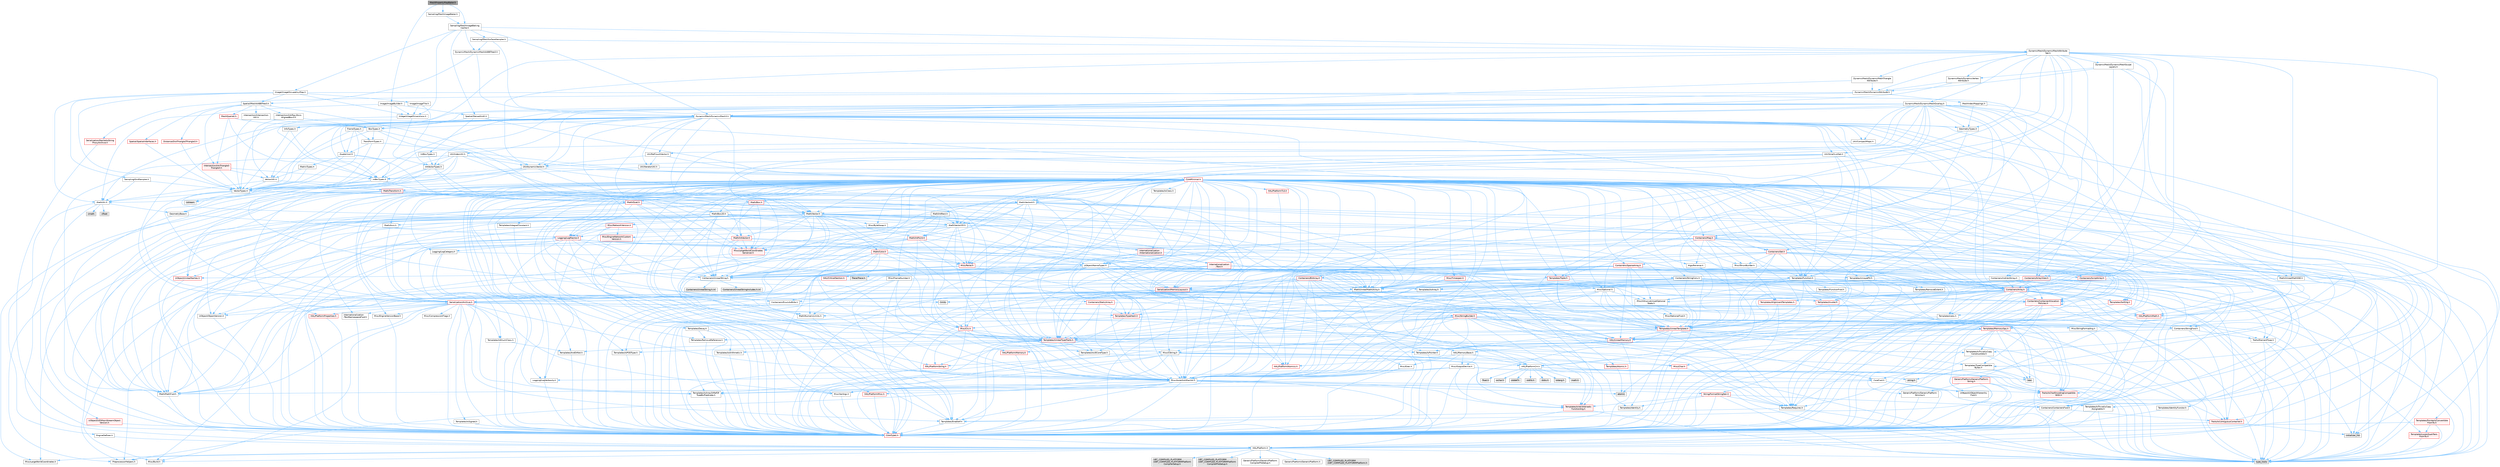 digraph "MeshPropertyMapBaker.h"
{
 // INTERACTIVE_SVG=YES
 // LATEX_PDF_SIZE
  bgcolor="transparent";
  edge [fontname=Helvetica,fontsize=10,labelfontname=Helvetica,labelfontsize=10];
  node [fontname=Helvetica,fontsize=10,shape=box,height=0.2,width=0.4];
  Node1 [id="Node000001",label="MeshPropertyMapBaker.h",height=0.2,width=0.4,color="gray40", fillcolor="grey60", style="filled", fontcolor="black",tooltip=" "];
  Node1 -> Node2 [id="edge1_Node000001_Node000002",color="steelblue1",style="solid",tooltip=" "];
  Node2 [id="Node000002",label="Sampling/MeshImageBaker.h",height=0.2,width=0.4,color="grey40", fillcolor="white", style="filled",URL="$df/d35/MeshImageBaker_8h.html",tooltip=" "];
  Node2 -> Node3 [id="edge2_Node000002_Node000003",color="steelblue1",style="solid",tooltip=" "];
  Node3 [id="Node000003",label="Sampling/MeshImageBaking\lCache.h",height=0.2,width=0.4,color="grey40", fillcolor="white", style="filled",URL="$dd/d09/MeshImageBakingCache_8h.html",tooltip=" "];
  Node3 -> Node4 [id="edge3_Node000003_Node000004",color="steelblue1",style="solid",tooltip=" "];
  Node4 [id="Node000004",label="DynamicMesh/DynamicMesh3.h",height=0.2,width=0.4,color="grey40", fillcolor="white", style="filled",URL="$d5/d34/DynamicMesh3_8h.html",tooltip=" "];
  Node4 -> Node5 [id="edge4_Node000004_Node000005",color="steelblue1",style="solid",tooltip=" "];
  Node5 [id="Node000005",label="BoxTypes.h",height=0.2,width=0.4,color="grey40", fillcolor="white", style="filled",URL="$d2/da2/BoxTypes_8h.html",tooltip=" "];
  Node5 -> Node6 [id="edge5_Node000005_Node000006",color="steelblue1",style="solid",tooltip=" "];
  Node6 [id="Node000006",label="Math/Box.h",height=0.2,width=0.4,color="red", fillcolor="#FFF0F0", style="filled",URL="$de/d0f/Box_8h.html",tooltip=" "];
  Node6 -> Node7 [id="edge6_Node000006_Node000007",color="steelblue1",style="solid",tooltip=" "];
  Node7 [id="Node000007",label="CoreTypes.h",height=0.2,width=0.4,color="red", fillcolor="#FFF0F0", style="filled",URL="$dc/dec/CoreTypes_8h.html",tooltip=" "];
  Node7 -> Node8 [id="edge7_Node000007_Node000008",color="steelblue1",style="solid",tooltip=" "];
  Node8 [id="Node000008",label="HAL/Platform.h",height=0.2,width=0.4,color="grey40", fillcolor="white", style="filled",URL="$d9/dd0/Platform_8h.html",tooltip=" "];
  Node8 -> Node9 [id="edge8_Node000008_Node000009",color="steelblue1",style="solid",tooltip=" "];
  Node9 [id="Node000009",label="Misc/Build.h",height=0.2,width=0.4,color="grey40", fillcolor="white", style="filled",URL="$d3/dbb/Build_8h.html",tooltip=" "];
  Node8 -> Node10 [id="edge9_Node000008_Node000010",color="steelblue1",style="solid",tooltip=" "];
  Node10 [id="Node000010",label="Misc/LargeWorldCoordinates.h",height=0.2,width=0.4,color="grey40", fillcolor="white", style="filled",URL="$d2/dcb/LargeWorldCoordinates_8h.html",tooltip=" "];
  Node8 -> Node11 [id="edge10_Node000008_Node000011",color="steelblue1",style="solid",tooltip=" "];
  Node11 [id="Node000011",label="type_traits",height=0.2,width=0.4,color="grey60", fillcolor="#E0E0E0", style="filled",tooltip=" "];
  Node8 -> Node12 [id="edge11_Node000008_Node000012",color="steelblue1",style="solid",tooltip=" "];
  Node12 [id="Node000012",label="PreprocessorHelpers.h",height=0.2,width=0.4,color="grey40", fillcolor="white", style="filled",URL="$db/ddb/PreprocessorHelpers_8h.html",tooltip=" "];
  Node8 -> Node13 [id="edge12_Node000008_Node000013",color="steelblue1",style="solid",tooltip=" "];
  Node13 [id="Node000013",label="UBT_COMPILED_PLATFORM\l/UBT_COMPILED_PLATFORMPlatform\lCompilerPreSetup.h",height=0.2,width=0.4,color="grey60", fillcolor="#E0E0E0", style="filled",tooltip=" "];
  Node8 -> Node14 [id="edge13_Node000008_Node000014",color="steelblue1",style="solid",tooltip=" "];
  Node14 [id="Node000014",label="GenericPlatform/GenericPlatform\lCompilerPreSetup.h",height=0.2,width=0.4,color="grey40", fillcolor="white", style="filled",URL="$d9/dc8/GenericPlatformCompilerPreSetup_8h.html",tooltip=" "];
  Node8 -> Node15 [id="edge14_Node000008_Node000015",color="steelblue1",style="solid",tooltip=" "];
  Node15 [id="Node000015",label="GenericPlatform/GenericPlatform.h",height=0.2,width=0.4,color="grey40", fillcolor="white", style="filled",URL="$d6/d84/GenericPlatform_8h.html",tooltip=" "];
  Node8 -> Node16 [id="edge15_Node000008_Node000016",color="steelblue1",style="solid",tooltip=" "];
  Node16 [id="Node000016",label="UBT_COMPILED_PLATFORM\l/UBT_COMPILED_PLATFORMPlatform.h",height=0.2,width=0.4,color="grey60", fillcolor="#E0E0E0", style="filled",tooltip=" "];
  Node8 -> Node17 [id="edge16_Node000008_Node000017",color="steelblue1",style="solid",tooltip=" "];
  Node17 [id="Node000017",label="UBT_COMPILED_PLATFORM\l/UBT_COMPILED_PLATFORMPlatform\lCompilerSetup.h",height=0.2,width=0.4,color="grey60", fillcolor="#E0E0E0", style="filled",tooltip=" "];
  Node6 -> Node21 [id="edge17_Node000006_Node000021",color="steelblue1",style="solid",tooltip=" "];
  Node21 [id="Node000021",label="Misc/AssertionMacros.h",height=0.2,width=0.4,color="grey40", fillcolor="white", style="filled",URL="$d0/dfa/AssertionMacros_8h.html",tooltip=" "];
  Node21 -> Node7 [id="edge18_Node000021_Node000007",color="steelblue1",style="solid",tooltip=" "];
  Node21 -> Node8 [id="edge19_Node000021_Node000008",color="steelblue1",style="solid",tooltip=" "];
  Node21 -> Node22 [id="edge20_Node000021_Node000022",color="steelblue1",style="solid",tooltip=" "];
  Node22 [id="Node000022",label="HAL/PlatformMisc.h",height=0.2,width=0.4,color="red", fillcolor="#FFF0F0", style="filled",URL="$d0/df5/PlatformMisc_8h.html",tooltip=" "];
  Node22 -> Node7 [id="edge21_Node000022_Node000007",color="steelblue1",style="solid",tooltip=" "];
  Node21 -> Node12 [id="edge22_Node000021_Node000012",color="steelblue1",style="solid",tooltip=" "];
  Node21 -> Node58 [id="edge23_Node000021_Node000058",color="steelblue1",style="solid",tooltip=" "];
  Node58 [id="Node000058",label="Templates/EnableIf.h",height=0.2,width=0.4,color="grey40", fillcolor="white", style="filled",URL="$d7/d60/EnableIf_8h.html",tooltip=" "];
  Node58 -> Node7 [id="edge24_Node000058_Node000007",color="steelblue1",style="solid",tooltip=" "];
  Node21 -> Node59 [id="edge25_Node000021_Node000059",color="steelblue1",style="solid",tooltip=" "];
  Node59 [id="Node000059",label="Templates/IsArrayOrRefOf\lTypeByPredicate.h",height=0.2,width=0.4,color="grey40", fillcolor="white", style="filled",URL="$d6/da1/IsArrayOrRefOfTypeByPredicate_8h.html",tooltip=" "];
  Node59 -> Node7 [id="edge26_Node000059_Node000007",color="steelblue1",style="solid",tooltip=" "];
  Node21 -> Node60 [id="edge27_Node000021_Node000060",color="steelblue1",style="solid",tooltip=" "];
  Node60 [id="Node000060",label="Templates/IsValidVariadic\lFunctionArg.h",height=0.2,width=0.4,color="red", fillcolor="#FFF0F0", style="filled",URL="$d0/dc8/IsValidVariadicFunctionArg_8h.html",tooltip=" "];
  Node60 -> Node7 [id="edge28_Node000060_Node000007",color="steelblue1",style="solid",tooltip=" "];
  Node60 -> Node11 [id="edge29_Node000060_Node000011",color="steelblue1",style="solid",tooltip=" "];
  Node21 -> Node62 [id="edge30_Node000021_Node000062",color="steelblue1",style="solid",tooltip=" "];
  Node62 [id="Node000062",label="Traits/IsCharEncodingCompatible\lWith.h",height=0.2,width=0.4,color="red", fillcolor="#FFF0F0", style="filled",URL="$df/dd1/IsCharEncodingCompatibleWith_8h.html",tooltip=" "];
  Node62 -> Node11 [id="edge31_Node000062_Node000011",color="steelblue1",style="solid",tooltip=" "];
  Node21 -> Node64 [id="edge32_Node000021_Node000064",color="steelblue1",style="solid",tooltip=" "];
  Node64 [id="Node000064",label="Misc/VarArgs.h",height=0.2,width=0.4,color="grey40", fillcolor="white", style="filled",URL="$d5/d6f/VarArgs_8h.html",tooltip=" "];
  Node64 -> Node7 [id="edge33_Node000064_Node000007",color="steelblue1",style="solid",tooltip=" "];
  Node21 -> Node65 [id="edge34_Node000021_Node000065",color="steelblue1",style="solid",tooltip=" "];
  Node65 [id="Node000065",label="String/FormatStringSan.h",height=0.2,width=0.4,color="red", fillcolor="#FFF0F0", style="filled",URL="$d3/d8b/FormatStringSan_8h.html",tooltip=" "];
  Node65 -> Node11 [id="edge35_Node000065_Node000011",color="steelblue1",style="solid",tooltip=" "];
  Node65 -> Node7 [id="edge36_Node000065_Node000007",color="steelblue1",style="solid",tooltip=" "];
  Node65 -> Node66 [id="edge37_Node000065_Node000066",color="steelblue1",style="solid",tooltip=" "];
  Node66 [id="Node000066",label="Templates/Requires.h",height=0.2,width=0.4,color="grey40", fillcolor="white", style="filled",URL="$dc/d96/Requires_8h.html",tooltip=" "];
  Node66 -> Node58 [id="edge38_Node000066_Node000058",color="steelblue1",style="solid",tooltip=" "];
  Node66 -> Node11 [id="edge39_Node000066_Node000011",color="steelblue1",style="solid",tooltip=" "];
  Node65 -> Node67 [id="edge40_Node000065_Node000067",color="steelblue1",style="solid",tooltip=" "];
  Node67 [id="Node000067",label="Templates/Identity.h",height=0.2,width=0.4,color="grey40", fillcolor="white", style="filled",URL="$d0/dd5/Identity_8h.html",tooltip=" "];
  Node65 -> Node60 [id="edge41_Node000065_Node000060",color="steelblue1",style="solid",tooltip=" "];
  Node65 -> Node30 [id="edge42_Node000065_Node000030",color="steelblue1",style="solid",tooltip=" "];
  Node30 [id="Node000030",label="Containers/ContainersFwd.h",height=0.2,width=0.4,color="grey40", fillcolor="white", style="filled",URL="$d4/d0a/ContainersFwd_8h.html",tooltip=" "];
  Node30 -> Node8 [id="edge43_Node000030_Node000008",color="steelblue1",style="solid",tooltip=" "];
  Node30 -> Node7 [id="edge44_Node000030_Node000007",color="steelblue1",style="solid",tooltip=" "];
  Node30 -> Node27 [id="edge45_Node000030_Node000027",color="steelblue1",style="solid",tooltip=" "];
  Node27 [id="Node000027",label="Traits/IsContiguousContainer.h",height=0.2,width=0.4,color="red", fillcolor="#FFF0F0", style="filled",URL="$d5/d3c/IsContiguousContainer_8h.html",tooltip=" "];
  Node27 -> Node7 [id="edge46_Node000027_Node000007",color="steelblue1",style="solid",tooltip=" "];
  Node27 -> Node26 [id="edge47_Node000027_Node000026",color="steelblue1",style="solid",tooltip=" "];
  Node26 [id="Node000026",label="initializer_list",height=0.2,width=0.4,color="grey60", fillcolor="#E0E0E0", style="filled",tooltip=" "];
  Node21 -> Node71 [id="edge48_Node000021_Node000071",color="steelblue1",style="solid",tooltip=" "];
  Node71 [id="Node000071",label="atomic",height=0.2,width=0.4,color="grey60", fillcolor="#E0E0E0", style="filled",tooltip=" "];
  Node6 -> Node31 [id="edge49_Node000006_Node000031",color="steelblue1",style="solid",tooltip=" "];
  Node31 [id="Node000031",label="Math/MathFwd.h",height=0.2,width=0.4,color="grey40", fillcolor="white", style="filled",URL="$d2/d10/MathFwd_8h.html",tooltip=" "];
  Node31 -> Node8 [id="edge50_Node000031_Node000008",color="steelblue1",style="solid",tooltip=" "];
  Node6 -> Node72 [id="edge51_Node000006_Node000072",color="steelblue1",style="solid",tooltip=" "];
  Node72 [id="Node000072",label="Math/UnrealMathUtility.h",height=0.2,width=0.4,color="grey40", fillcolor="white", style="filled",URL="$db/db8/UnrealMathUtility_8h.html",tooltip=" "];
  Node72 -> Node7 [id="edge52_Node000072_Node000007",color="steelblue1",style="solid",tooltip=" "];
  Node72 -> Node21 [id="edge53_Node000072_Node000021",color="steelblue1",style="solid",tooltip=" "];
  Node72 -> Node73 [id="edge54_Node000072_Node000073",color="steelblue1",style="solid",tooltip=" "];
  Node73 [id="Node000073",label="HAL/PlatformMath.h",height=0.2,width=0.4,color="red", fillcolor="#FFF0F0", style="filled",URL="$dc/d53/PlatformMath_8h.html",tooltip=" "];
  Node73 -> Node7 [id="edge55_Node000073_Node000007",color="steelblue1",style="solid",tooltip=" "];
  Node72 -> Node31 [id="edge56_Node000072_Node000031",color="steelblue1",style="solid",tooltip=" "];
  Node72 -> Node67 [id="edge57_Node000072_Node000067",color="steelblue1",style="solid",tooltip=" "];
  Node72 -> Node66 [id="edge58_Node000072_Node000066",color="steelblue1",style="solid",tooltip=" "];
  Node6 -> Node92 [id="edge59_Node000006_Node000092",color="steelblue1",style="solid",tooltip=" "];
  Node92 [id="Node000092",label="Containers/UnrealString.h",height=0.2,width=0.4,color="grey40", fillcolor="white", style="filled",URL="$d5/dba/UnrealString_8h.html",tooltip=" "];
  Node92 -> Node93 [id="edge60_Node000092_Node000093",color="steelblue1",style="solid",tooltip=" "];
  Node93 [id="Node000093",label="Containers/UnrealStringIncludes.h.inl",height=0.2,width=0.4,color="grey60", fillcolor="#E0E0E0", style="filled",tooltip=" "];
  Node92 -> Node94 [id="edge61_Node000092_Node000094",color="steelblue1",style="solid",tooltip=" "];
  Node94 [id="Node000094",label="Containers/UnrealString.h.inl",height=0.2,width=0.4,color="grey60", fillcolor="#E0E0E0", style="filled",tooltip=" "];
  Node92 -> Node95 [id="edge62_Node000092_Node000095",color="steelblue1",style="solid",tooltip=" "];
  Node95 [id="Node000095",label="Misc/StringFormatArg.h",height=0.2,width=0.4,color="grey40", fillcolor="white", style="filled",URL="$d2/d16/StringFormatArg_8h.html",tooltip=" "];
  Node95 -> Node30 [id="edge63_Node000095_Node000030",color="steelblue1",style="solid",tooltip=" "];
  Node6 -> Node96 [id="edge64_Node000006_Node000096",color="steelblue1",style="solid",tooltip=" "];
  Node96 [id="Node000096",label="Math/Vector.h",height=0.2,width=0.4,color="grey40", fillcolor="white", style="filled",URL="$d6/dbe/Vector_8h.html",tooltip=" "];
  Node96 -> Node7 [id="edge65_Node000096_Node000007",color="steelblue1",style="solid",tooltip=" "];
  Node96 -> Node21 [id="edge66_Node000096_Node000021",color="steelblue1",style="solid",tooltip=" "];
  Node96 -> Node31 [id="edge67_Node000096_Node000031",color="steelblue1",style="solid",tooltip=" "];
  Node96 -> Node44 [id="edge68_Node000096_Node000044",color="steelblue1",style="solid",tooltip=" "];
  Node44 [id="Node000044",label="Math/NumericLimits.h",height=0.2,width=0.4,color="grey40", fillcolor="white", style="filled",URL="$df/d1b/NumericLimits_8h.html",tooltip=" "];
  Node44 -> Node7 [id="edge69_Node000044_Node000007",color="steelblue1",style="solid",tooltip=" "];
  Node96 -> Node97 [id="edge70_Node000096_Node000097",color="steelblue1",style="solid",tooltip=" "];
  Node97 [id="Node000097",label="Misc/Crc.h",height=0.2,width=0.4,color="red", fillcolor="#FFF0F0", style="filled",URL="$d4/dd2/Crc_8h.html",tooltip=" "];
  Node97 -> Node7 [id="edge71_Node000097_Node000007",color="steelblue1",style="solid",tooltip=" "];
  Node97 -> Node98 [id="edge72_Node000097_Node000098",color="steelblue1",style="solid",tooltip=" "];
  Node98 [id="Node000098",label="HAL/PlatformString.h",height=0.2,width=0.4,color="red", fillcolor="#FFF0F0", style="filled",URL="$db/db5/PlatformString_8h.html",tooltip=" "];
  Node98 -> Node7 [id="edge73_Node000098_Node000007",color="steelblue1",style="solid",tooltip=" "];
  Node97 -> Node21 [id="edge74_Node000097_Node000021",color="steelblue1",style="solid",tooltip=" "];
  Node97 -> Node100 [id="edge75_Node000097_Node000100",color="steelblue1",style="solid",tooltip=" "];
  Node100 [id="Node000100",label="Misc/CString.h",height=0.2,width=0.4,color="grey40", fillcolor="white", style="filled",URL="$d2/d49/CString_8h.html",tooltip=" "];
  Node100 -> Node7 [id="edge76_Node000100_Node000007",color="steelblue1",style="solid",tooltip=" "];
  Node100 -> Node34 [id="edge77_Node000100_Node000034",color="steelblue1",style="solid",tooltip=" "];
  Node34 [id="Node000034",label="HAL/PlatformCrt.h",height=0.2,width=0.4,color="grey40", fillcolor="white", style="filled",URL="$d8/d75/PlatformCrt_8h.html",tooltip=" "];
  Node34 -> Node35 [id="edge78_Node000034_Node000035",color="steelblue1",style="solid",tooltip=" "];
  Node35 [id="Node000035",label="new",height=0.2,width=0.4,color="grey60", fillcolor="#E0E0E0", style="filled",tooltip=" "];
  Node34 -> Node36 [id="edge79_Node000034_Node000036",color="steelblue1",style="solid",tooltip=" "];
  Node36 [id="Node000036",label="wchar.h",height=0.2,width=0.4,color="grey60", fillcolor="#E0E0E0", style="filled",tooltip=" "];
  Node34 -> Node37 [id="edge80_Node000034_Node000037",color="steelblue1",style="solid",tooltip=" "];
  Node37 [id="Node000037",label="stddef.h",height=0.2,width=0.4,color="grey60", fillcolor="#E0E0E0", style="filled",tooltip=" "];
  Node34 -> Node38 [id="edge81_Node000034_Node000038",color="steelblue1",style="solid",tooltip=" "];
  Node38 [id="Node000038",label="stdlib.h",height=0.2,width=0.4,color="grey60", fillcolor="#E0E0E0", style="filled",tooltip=" "];
  Node34 -> Node39 [id="edge82_Node000034_Node000039",color="steelblue1",style="solid",tooltip=" "];
  Node39 [id="Node000039",label="stdio.h",height=0.2,width=0.4,color="grey60", fillcolor="#E0E0E0", style="filled",tooltip=" "];
  Node34 -> Node40 [id="edge83_Node000034_Node000040",color="steelblue1",style="solid",tooltip=" "];
  Node40 [id="Node000040",label="stdarg.h",height=0.2,width=0.4,color="grey60", fillcolor="#E0E0E0", style="filled",tooltip=" "];
  Node34 -> Node41 [id="edge84_Node000034_Node000041",color="steelblue1",style="solid",tooltip=" "];
  Node41 [id="Node000041",label="math.h",height=0.2,width=0.4,color="grey60", fillcolor="#E0E0E0", style="filled",tooltip=" "];
  Node34 -> Node42 [id="edge85_Node000034_Node000042",color="steelblue1",style="solid",tooltip=" "];
  Node42 [id="Node000042",label="float.h",height=0.2,width=0.4,color="grey60", fillcolor="#E0E0E0", style="filled",tooltip=" "];
  Node34 -> Node43 [id="edge86_Node000034_Node000043",color="steelblue1",style="solid",tooltip=" "];
  Node43 [id="Node000043",label="string.h",height=0.2,width=0.4,color="grey60", fillcolor="#E0E0E0", style="filled",tooltip=" "];
  Node100 -> Node98 [id="edge87_Node000100_Node000098",color="steelblue1",style="solid",tooltip=" "];
  Node100 -> Node21 [id="edge88_Node000100_Node000021",color="steelblue1",style="solid",tooltip=" "];
  Node100 -> Node101 [id="edge89_Node000100_Node000101",color="steelblue1",style="solid",tooltip=" "];
  Node101 [id="Node000101",label="Misc/Char.h",height=0.2,width=0.4,color="red", fillcolor="#FFF0F0", style="filled",URL="$d0/d58/Char_8h.html",tooltip=" "];
  Node101 -> Node7 [id="edge90_Node000101_Node000007",color="steelblue1",style="solid",tooltip=" "];
  Node101 -> Node11 [id="edge91_Node000101_Node000011",color="steelblue1",style="solid",tooltip=" "];
  Node100 -> Node64 [id="edge92_Node000100_Node000064",color="steelblue1",style="solid",tooltip=" "];
  Node100 -> Node59 [id="edge93_Node000100_Node000059",color="steelblue1",style="solid",tooltip=" "];
  Node100 -> Node60 [id="edge94_Node000100_Node000060",color="steelblue1",style="solid",tooltip=" "];
  Node100 -> Node62 [id="edge95_Node000100_Node000062",color="steelblue1",style="solid",tooltip=" "];
  Node97 -> Node101 [id="edge96_Node000097_Node000101",color="steelblue1",style="solid",tooltip=" "];
  Node97 -> Node79 [id="edge97_Node000097_Node000079",color="steelblue1",style="solid",tooltip=" "];
  Node79 [id="Node000079",label="Templates/UnrealTypeTraits.h",height=0.2,width=0.4,color="red", fillcolor="#FFF0F0", style="filled",URL="$d2/d2d/UnrealTypeTraits_8h.html",tooltip=" "];
  Node79 -> Node7 [id="edge98_Node000079_Node000007",color="steelblue1",style="solid",tooltip=" "];
  Node79 -> Node80 [id="edge99_Node000079_Node000080",color="steelblue1",style="solid",tooltip=" "];
  Node80 [id="Node000080",label="Templates/IsPointer.h",height=0.2,width=0.4,color="grey40", fillcolor="white", style="filled",URL="$d7/d05/IsPointer_8h.html",tooltip=" "];
  Node80 -> Node7 [id="edge100_Node000080_Node000007",color="steelblue1",style="solid",tooltip=" "];
  Node79 -> Node21 [id="edge101_Node000079_Node000021",color="steelblue1",style="solid",tooltip=" "];
  Node79 -> Node75 [id="edge102_Node000079_Node000075",color="steelblue1",style="solid",tooltip=" "];
  Node75 [id="Node000075",label="Templates/AndOrNot.h",height=0.2,width=0.4,color="grey40", fillcolor="white", style="filled",URL="$db/d0a/AndOrNot_8h.html",tooltip=" "];
  Node75 -> Node7 [id="edge103_Node000075_Node000007",color="steelblue1",style="solid",tooltip=" "];
  Node79 -> Node58 [id="edge104_Node000079_Node000058",color="steelblue1",style="solid",tooltip=" "];
  Node79 -> Node81 [id="edge105_Node000079_Node000081",color="steelblue1",style="solid",tooltip=" "];
  Node81 [id="Node000081",label="Templates/IsArithmetic.h",height=0.2,width=0.4,color="grey40", fillcolor="white", style="filled",URL="$d2/d5d/IsArithmetic_8h.html",tooltip=" "];
  Node81 -> Node7 [id="edge106_Node000081_Node000007",color="steelblue1",style="solid",tooltip=" "];
  Node79 -> Node83 [id="edge107_Node000079_Node000083",color="steelblue1",style="solid",tooltip=" "];
  Node83 [id="Node000083",label="Templates/IsPODType.h",height=0.2,width=0.4,color="grey40", fillcolor="white", style="filled",URL="$d7/db1/IsPODType_8h.html",tooltip=" "];
  Node83 -> Node7 [id="edge108_Node000083_Node000007",color="steelblue1",style="solid",tooltip=" "];
  Node79 -> Node84 [id="edge109_Node000079_Node000084",color="steelblue1",style="solid",tooltip=" "];
  Node84 [id="Node000084",label="Templates/IsUECoreType.h",height=0.2,width=0.4,color="grey40", fillcolor="white", style="filled",URL="$d1/db8/IsUECoreType_8h.html",tooltip=" "];
  Node84 -> Node7 [id="edge110_Node000084_Node000007",color="steelblue1",style="solid",tooltip=" "];
  Node84 -> Node11 [id="edge111_Node000084_Node000011",color="steelblue1",style="solid",tooltip=" "];
  Node79 -> Node85 [id="edge112_Node000079_Node000085",color="steelblue1",style="solid",tooltip=" "];
  Node85 [id="Node000085",label="Templates/IsTriviallyCopy\lConstructible.h",height=0.2,width=0.4,color="grey40", fillcolor="white", style="filled",URL="$d3/d78/IsTriviallyCopyConstructible_8h.html",tooltip=" "];
  Node85 -> Node7 [id="edge113_Node000085_Node000007",color="steelblue1",style="solid",tooltip=" "];
  Node85 -> Node11 [id="edge114_Node000085_Node000011",color="steelblue1",style="solid",tooltip=" "];
  Node96 -> Node72 [id="edge115_Node000096_Node000072",color="steelblue1",style="solid",tooltip=" "];
  Node96 -> Node92 [id="edge116_Node000096_Node000092",color="steelblue1",style="solid",tooltip=" "];
  Node96 -> Node105 [id="edge117_Node000096_Node000105",color="steelblue1",style="solid",tooltip=" "];
  Node105 [id="Node000105",label="Misc/Parse.h",height=0.2,width=0.4,color="red", fillcolor="#FFF0F0", style="filled",URL="$dc/d71/Parse_8h.html",tooltip=" "];
  Node105 -> Node24 [id="edge118_Node000105_Node000024",color="steelblue1",style="solid",tooltip=" "];
  Node24 [id="Node000024",label="Containers/StringFwd.h",height=0.2,width=0.4,color="grey40", fillcolor="white", style="filled",URL="$df/d37/StringFwd_8h.html",tooltip=" "];
  Node24 -> Node7 [id="edge119_Node000024_Node000007",color="steelblue1",style="solid",tooltip=" "];
  Node24 -> Node25 [id="edge120_Node000024_Node000025",color="steelblue1",style="solid",tooltip=" "];
  Node25 [id="Node000025",label="Traits/ElementType.h",height=0.2,width=0.4,color="grey40", fillcolor="white", style="filled",URL="$d5/d4f/ElementType_8h.html",tooltip=" "];
  Node25 -> Node8 [id="edge121_Node000025_Node000008",color="steelblue1",style="solid",tooltip=" "];
  Node25 -> Node26 [id="edge122_Node000025_Node000026",color="steelblue1",style="solid",tooltip=" "];
  Node25 -> Node11 [id="edge123_Node000025_Node000011",color="steelblue1",style="solid",tooltip=" "];
  Node24 -> Node27 [id="edge124_Node000024_Node000027",color="steelblue1",style="solid",tooltip=" "];
  Node105 -> Node92 [id="edge125_Node000105_Node000092",color="steelblue1",style="solid",tooltip=" "];
  Node105 -> Node7 [id="edge126_Node000105_Node000007",color="steelblue1",style="solid",tooltip=" "];
  Node105 -> Node34 [id="edge127_Node000105_Node000034",color="steelblue1",style="solid",tooltip=" "];
  Node105 -> Node9 [id="edge128_Node000105_Node000009",color="steelblue1",style="solid",tooltip=" "];
  Node105 -> Node106 [id="edge129_Node000105_Node000106",color="steelblue1",style="solid",tooltip=" "];
  Node106 [id="Node000106",label="Templates/Function.h",height=0.2,width=0.4,color="grey40", fillcolor="white", style="filled",URL="$df/df5/Function_8h.html",tooltip=" "];
  Node106 -> Node7 [id="edge130_Node000106_Node000007",color="steelblue1",style="solid",tooltip=" "];
  Node106 -> Node21 [id="edge131_Node000106_Node000021",color="steelblue1",style="solid",tooltip=" "];
  Node106 -> Node107 [id="edge132_Node000106_Node000107",color="steelblue1",style="solid",tooltip=" "];
  Node107 [id="Node000107",label="Misc/IntrusiveUnsetOptional\lState.h",height=0.2,width=0.4,color="grey40", fillcolor="white", style="filled",URL="$d2/d0a/IntrusiveUnsetOptionalState_8h.html",tooltip=" "];
  Node107 -> Node108 [id="edge133_Node000107_Node000108",color="steelblue1",style="solid",tooltip=" "];
  Node108 [id="Node000108",label="Misc/OptionalFwd.h",height=0.2,width=0.4,color="grey40", fillcolor="white", style="filled",URL="$dc/d50/OptionalFwd_8h.html",tooltip=" "];
  Node106 -> Node109 [id="edge134_Node000106_Node000109",color="steelblue1",style="solid",tooltip=" "];
  Node109 [id="Node000109",label="HAL/UnrealMemory.h",height=0.2,width=0.4,color="red", fillcolor="#FFF0F0", style="filled",URL="$d9/d96/UnrealMemory_8h.html",tooltip=" "];
  Node109 -> Node7 [id="edge135_Node000109_Node000007",color="steelblue1",style="solid",tooltip=" "];
  Node109 -> Node111 [id="edge136_Node000109_Node000111",color="steelblue1",style="solid",tooltip=" "];
  Node111 [id="Node000111",label="HAL/MemoryBase.h",height=0.2,width=0.4,color="grey40", fillcolor="white", style="filled",URL="$d6/d9f/MemoryBase_8h.html",tooltip=" "];
  Node111 -> Node7 [id="edge137_Node000111_Node000007",color="steelblue1",style="solid",tooltip=" "];
  Node111 -> Node51 [id="edge138_Node000111_Node000051",color="steelblue1",style="solid",tooltip=" "];
  Node51 [id="Node000051",label="HAL/PlatformAtomics.h",height=0.2,width=0.4,color="red", fillcolor="#FFF0F0", style="filled",URL="$d3/d36/PlatformAtomics_8h.html",tooltip=" "];
  Node51 -> Node7 [id="edge139_Node000051_Node000007",color="steelblue1",style="solid",tooltip=" "];
  Node111 -> Node34 [id="edge140_Node000111_Node000034",color="steelblue1",style="solid",tooltip=" "];
  Node111 -> Node112 [id="edge141_Node000111_Node000112",color="steelblue1",style="solid",tooltip=" "];
  Node112 [id="Node000112",label="Misc/Exec.h",height=0.2,width=0.4,color="grey40", fillcolor="white", style="filled",URL="$de/ddb/Exec_8h.html",tooltip=" "];
  Node112 -> Node7 [id="edge142_Node000112_Node000007",color="steelblue1",style="solid",tooltip=" "];
  Node112 -> Node21 [id="edge143_Node000112_Node000021",color="steelblue1",style="solid",tooltip=" "];
  Node111 -> Node113 [id="edge144_Node000111_Node000113",color="steelblue1",style="solid",tooltip=" "];
  Node113 [id="Node000113",label="Misc/OutputDevice.h",height=0.2,width=0.4,color="grey40", fillcolor="white", style="filled",URL="$d7/d32/OutputDevice_8h.html",tooltip=" "];
  Node113 -> Node29 [id="edge145_Node000113_Node000029",color="steelblue1",style="solid",tooltip=" "];
  Node29 [id="Node000029",label="CoreFwd.h",height=0.2,width=0.4,color="grey40", fillcolor="white", style="filled",URL="$d1/d1e/CoreFwd_8h.html",tooltip=" "];
  Node29 -> Node7 [id="edge146_Node000029_Node000007",color="steelblue1",style="solid",tooltip=" "];
  Node29 -> Node30 [id="edge147_Node000029_Node000030",color="steelblue1",style="solid",tooltip=" "];
  Node29 -> Node31 [id="edge148_Node000029_Node000031",color="steelblue1",style="solid",tooltip=" "];
  Node29 -> Node32 [id="edge149_Node000029_Node000032",color="steelblue1",style="solid",tooltip=" "];
  Node32 [id="Node000032",label="UObject/UObjectHierarchy\lFwd.h",height=0.2,width=0.4,color="grey40", fillcolor="white", style="filled",URL="$d3/d13/UObjectHierarchyFwd_8h.html",tooltip=" "];
  Node113 -> Node7 [id="edge150_Node000113_Node000007",color="steelblue1",style="solid",tooltip=" "];
  Node113 -> Node114 [id="edge151_Node000113_Node000114",color="steelblue1",style="solid",tooltip=" "];
  Node114 [id="Node000114",label="Logging/LogVerbosity.h",height=0.2,width=0.4,color="grey40", fillcolor="white", style="filled",URL="$d2/d8f/LogVerbosity_8h.html",tooltip=" "];
  Node114 -> Node7 [id="edge152_Node000114_Node000007",color="steelblue1",style="solid",tooltip=" "];
  Node113 -> Node64 [id="edge153_Node000113_Node000064",color="steelblue1",style="solid",tooltip=" "];
  Node113 -> Node59 [id="edge154_Node000113_Node000059",color="steelblue1",style="solid",tooltip=" "];
  Node113 -> Node60 [id="edge155_Node000113_Node000060",color="steelblue1",style="solid",tooltip=" "];
  Node113 -> Node62 [id="edge156_Node000113_Node000062",color="steelblue1",style="solid",tooltip=" "];
  Node111 -> Node115 [id="edge157_Node000111_Node000115",color="steelblue1",style="solid",tooltip=" "];
  Node115 [id="Node000115",label="Templates/Atomic.h",height=0.2,width=0.4,color="red", fillcolor="#FFF0F0", style="filled",URL="$d3/d91/Atomic_8h.html",tooltip=" "];
  Node115 -> Node71 [id="edge158_Node000115_Node000071",color="steelblue1",style="solid",tooltip=" "];
  Node109 -> Node120 [id="edge159_Node000109_Node000120",color="steelblue1",style="solid",tooltip=" "];
  Node120 [id="Node000120",label="HAL/PlatformMemory.h",height=0.2,width=0.4,color="red", fillcolor="#FFF0F0", style="filled",URL="$de/d68/PlatformMemory_8h.html",tooltip=" "];
  Node120 -> Node7 [id="edge160_Node000120_Node000007",color="steelblue1",style="solid",tooltip=" "];
  Node109 -> Node80 [id="edge161_Node000109_Node000080",color="steelblue1",style="solid",tooltip=" "];
  Node106 -> Node123 [id="edge162_Node000106_Node000123",color="steelblue1",style="solid",tooltip=" "];
  Node123 [id="Node000123",label="Templates/FunctionFwd.h",height=0.2,width=0.4,color="grey40", fillcolor="white", style="filled",URL="$d6/d54/FunctionFwd_8h.html",tooltip=" "];
  Node106 -> Node79 [id="edge163_Node000106_Node000079",color="steelblue1",style="solid",tooltip=" "];
  Node106 -> Node124 [id="edge164_Node000106_Node000124",color="steelblue1",style="solid",tooltip=" "];
  Node124 [id="Node000124",label="Templates/Invoke.h",height=0.2,width=0.4,color="red", fillcolor="#FFF0F0", style="filled",URL="$d7/deb/Invoke_8h.html",tooltip=" "];
  Node124 -> Node7 [id="edge165_Node000124_Node000007",color="steelblue1",style="solid",tooltip=" "];
  Node124 -> Node126 [id="edge166_Node000124_Node000126",color="steelblue1",style="solid",tooltip=" "];
  Node126 [id="Node000126",label="Templates/UnrealTemplate.h",height=0.2,width=0.4,color="red", fillcolor="#FFF0F0", style="filled",URL="$d4/d24/UnrealTemplate_8h.html",tooltip=" "];
  Node126 -> Node7 [id="edge167_Node000126_Node000007",color="steelblue1",style="solid",tooltip=" "];
  Node126 -> Node80 [id="edge168_Node000126_Node000080",color="steelblue1",style="solid",tooltip=" "];
  Node126 -> Node109 [id="edge169_Node000126_Node000109",color="steelblue1",style="solid",tooltip=" "];
  Node126 -> Node79 [id="edge170_Node000126_Node000079",color="steelblue1",style="solid",tooltip=" "];
  Node126 -> Node77 [id="edge171_Node000126_Node000077",color="steelblue1",style="solid",tooltip=" "];
  Node77 [id="Node000077",label="Templates/RemoveReference.h",height=0.2,width=0.4,color="grey40", fillcolor="white", style="filled",URL="$da/dbe/RemoveReference_8h.html",tooltip=" "];
  Node77 -> Node7 [id="edge172_Node000077_Node000007",color="steelblue1",style="solid",tooltip=" "];
  Node126 -> Node66 [id="edge173_Node000126_Node000066",color="steelblue1",style="solid",tooltip=" "];
  Node126 -> Node89 [id="edge174_Node000126_Node000089",color="steelblue1",style="solid",tooltip=" "];
  Node89 [id="Node000089",label="Templates/TypeCompatible\lBytes.h",height=0.2,width=0.4,color="grey40", fillcolor="white", style="filled",URL="$df/d0a/TypeCompatibleBytes_8h.html",tooltip=" "];
  Node89 -> Node7 [id="edge175_Node000089_Node000007",color="steelblue1",style="solid",tooltip=" "];
  Node89 -> Node43 [id="edge176_Node000089_Node000043",color="steelblue1",style="solid",tooltip=" "];
  Node89 -> Node35 [id="edge177_Node000089_Node000035",color="steelblue1",style="solid",tooltip=" "];
  Node89 -> Node11 [id="edge178_Node000089_Node000011",color="steelblue1",style="solid",tooltip=" "];
  Node126 -> Node67 [id="edge179_Node000126_Node000067",color="steelblue1",style="solid",tooltip=" "];
  Node126 -> Node27 [id="edge180_Node000126_Node000027",color="steelblue1",style="solid",tooltip=" "];
  Node126 -> Node11 [id="edge181_Node000126_Node000011",color="steelblue1",style="solid",tooltip=" "];
  Node124 -> Node11 [id="edge182_Node000124_Node000011",color="steelblue1",style="solid",tooltip=" "];
  Node106 -> Node126 [id="edge183_Node000106_Node000126",color="steelblue1",style="solid",tooltip=" "];
  Node106 -> Node66 [id="edge184_Node000106_Node000066",color="steelblue1",style="solid",tooltip=" "];
  Node106 -> Node72 [id="edge185_Node000106_Node000072",color="steelblue1",style="solid",tooltip=" "];
  Node106 -> Node35 [id="edge186_Node000106_Node000035",color="steelblue1",style="solid",tooltip=" "];
  Node106 -> Node11 [id="edge187_Node000106_Node000011",color="steelblue1",style="solid",tooltip=" "];
  Node96 -> Node130 [id="edge188_Node000096_Node000130",color="steelblue1",style="solid",tooltip=" "];
  Node130 [id="Node000130",label="Misc/LargeWorldCoordinates\lSerializer.h",height=0.2,width=0.4,color="red", fillcolor="#FFF0F0", style="filled",URL="$d7/df9/LargeWorldCoordinatesSerializer_8h.html",tooltip=" "];
  Node130 -> Node131 [id="edge189_Node000130_Node000131",color="steelblue1",style="solid",tooltip=" "];
  Node131 [id="Node000131",label="UObject/NameTypes.h",height=0.2,width=0.4,color="grey40", fillcolor="white", style="filled",URL="$d6/d35/NameTypes_8h.html",tooltip=" "];
  Node131 -> Node7 [id="edge190_Node000131_Node000007",color="steelblue1",style="solid",tooltip=" "];
  Node131 -> Node21 [id="edge191_Node000131_Node000021",color="steelblue1",style="solid",tooltip=" "];
  Node131 -> Node109 [id="edge192_Node000131_Node000109",color="steelblue1",style="solid",tooltip=" "];
  Node131 -> Node79 [id="edge193_Node000131_Node000079",color="steelblue1",style="solid",tooltip=" "];
  Node131 -> Node126 [id="edge194_Node000131_Node000126",color="steelblue1",style="solid",tooltip=" "];
  Node131 -> Node92 [id="edge195_Node000131_Node000092",color="steelblue1",style="solid",tooltip=" "];
  Node131 -> Node132 [id="edge196_Node000131_Node000132",color="steelblue1",style="solid",tooltip=" "];
  Node132 [id="Node000132",label="HAL/CriticalSection.h",height=0.2,width=0.4,color="red", fillcolor="#FFF0F0", style="filled",URL="$d6/d90/CriticalSection_8h.html",tooltip=" "];
  Node131 -> Node135 [id="edge197_Node000131_Node000135",color="steelblue1",style="solid",tooltip=" "];
  Node135 [id="Node000135",label="Containers/StringConv.h",height=0.2,width=0.4,color="grey40", fillcolor="white", style="filled",URL="$d3/ddf/StringConv_8h.html",tooltip=" "];
  Node135 -> Node7 [id="edge198_Node000135_Node000007",color="steelblue1",style="solid",tooltip=" "];
  Node135 -> Node21 [id="edge199_Node000135_Node000021",color="steelblue1",style="solid",tooltip=" "];
  Node135 -> Node136 [id="edge200_Node000135_Node000136",color="steelblue1",style="solid",tooltip=" "];
  Node136 [id="Node000136",label="Containers/ContainerAllocation\lPolicies.h",height=0.2,width=0.4,color="red", fillcolor="#FFF0F0", style="filled",URL="$d7/dff/ContainerAllocationPolicies_8h.html",tooltip=" "];
  Node136 -> Node7 [id="edge201_Node000136_Node000007",color="steelblue1",style="solid",tooltip=" "];
  Node136 -> Node136 [id="edge202_Node000136_Node000136",color="steelblue1",style="solid",tooltip=" "];
  Node136 -> Node73 [id="edge203_Node000136_Node000073",color="steelblue1",style="solid",tooltip=" "];
  Node136 -> Node109 [id="edge204_Node000136_Node000109",color="steelblue1",style="solid",tooltip=" "];
  Node136 -> Node44 [id="edge205_Node000136_Node000044",color="steelblue1",style="solid",tooltip=" "];
  Node136 -> Node21 [id="edge206_Node000136_Node000021",color="steelblue1",style="solid",tooltip=" "];
  Node136 -> Node139 [id="edge207_Node000136_Node000139",color="steelblue1",style="solid",tooltip=" "];
  Node139 [id="Node000139",label="Templates/MemoryOps.h",height=0.2,width=0.4,color="red", fillcolor="#FFF0F0", style="filled",URL="$db/dea/MemoryOps_8h.html",tooltip=" "];
  Node139 -> Node7 [id="edge208_Node000139_Node000007",color="steelblue1",style="solid",tooltip=" "];
  Node139 -> Node109 [id="edge209_Node000139_Node000109",color="steelblue1",style="solid",tooltip=" "];
  Node139 -> Node119 [id="edge210_Node000139_Node000119",color="steelblue1",style="solid",tooltip=" "];
  Node119 [id="Node000119",label="Templates/IsTriviallyCopy\lAssignable.h",height=0.2,width=0.4,color="grey40", fillcolor="white", style="filled",URL="$d2/df2/IsTriviallyCopyAssignable_8h.html",tooltip=" "];
  Node119 -> Node7 [id="edge211_Node000119_Node000007",color="steelblue1",style="solid",tooltip=" "];
  Node119 -> Node11 [id="edge212_Node000119_Node000011",color="steelblue1",style="solid",tooltip=" "];
  Node139 -> Node85 [id="edge213_Node000139_Node000085",color="steelblue1",style="solid",tooltip=" "];
  Node139 -> Node66 [id="edge214_Node000139_Node000066",color="steelblue1",style="solid",tooltip=" "];
  Node139 -> Node79 [id="edge215_Node000139_Node000079",color="steelblue1",style="solid",tooltip=" "];
  Node139 -> Node35 [id="edge216_Node000139_Node000035",color="steelblue1",style="solid",tooltip=" "];
  Node139 -> Node11 [id="edge217_Node000139_Node000011",color="steelblue1",style="solid",tooltip=" "];
  Node136 -> Node89 [id="edge218_Node000136_Node000089",color="steelblue1",style="solid",tooltip=" "];
  Node136 -> Node11 [id="edge219_Node000136_Node000011",color="steelblue1",style="solid",tooltip=" "];
  Node135 -> Node140 [id="edge220_Node000135_Node000140",color="steelblue1",style="solid",tooltip=" "];
  Node140 [id="Node000140",label="Containers/Array.h",height=0.2,width=0.4,color="red", fillcolor="#FFF0F0", style="filled",URL="$df/dd0/Array_8h.html",tooltip=" "];
  Node140 -> Node7 [id="edge221_Node000140_Node000007",color="steelblue1",style="solid",tooltip=" "];
  Node140 -> Node21 [id="edge222_Node000140_Node000021",color="steelblue1",style="solid",tooltip=" "];
  Node140 -> Node107 [id="edge223_Node000140_Node000107",color="steelblue1",style="solid",tooltip=" "];
  Node140 -> Node109 [id="edge224_Node000140_Node000109",color="steelblue1",style="solid",tooltip=" "];
  Node140 -> Node79 [id="edge225_Node000140_Node000079",color="steelblue1",style="solid",tooltip=" "];
  Node140 -> Node126 [id="edge226_Node000140_Node000126",color="steelblue1",style="solid",tooltip=" "];
  Node140 -> Node136 [id="edge227_Node000140_Node000136",color="steelblue1",style="solid",tooltip=" "];
  Node140 -> Node145 [id="edge228_Node000140_Node000145",color="steelblue1",style="solid",tooltip=" "];
  Node145 [id="Node000145",label="Serialization/Archive.h",height=0.2,width=0.4,color="red", fillcolor="#FFF0F0", style="filled",URL="$d7/d3b/Archive_8h.html",tooltip=" "];
  Node145 -> Node29 [id="edge229_Node000145_Node000029",color="steelblue1",style="solid",tooltip=" "];
  Node145 -> Node7 [id="edge230_Node000145_Node000007",color="steelblue1",style="solid",tooltip=" "];
  Node145 -> Node146 [id="edge231_Node000145_Node000146",color="steelblue1",style="solid",tooltip=" "];
  Node146 [id="Node000146",label="HAL/PlatformProperties.h",height=0.2,width=0.4,color="red", fillcolor="#FFF0F0", style="filled",URL="$d9/db0/PlatformProperties_8h.html",tooltip=" "];
  Node146 -> Node7 [id="edge232_Node000146_Node000007",color="steelblue1",style="solid",tooltip=" "];
  Node145 -> Node149 [id="edge233_Node000145_Node000149",color="steelblue1",style="solid",tooltip=" "];
  Node149 [id="Node000149",label="Internationalization\l/TextNamespaceFwd.h",height=0.2,width=0.4,color="grey40", fillcolor="white", style="filled",URL="$d8/d97/TextNamespaceFwd_8h.html",tooltip=" "];
  Node149 -> Node7 [id="edge234_Node000149_Node000007",color="steelblue1",style="solid",tooltip=" "];
  Node145 -> Node31 [id="edge235_Node000145_Node000031",color="steelblue1",style="solid",tooltip=" "];
  Node145 -> Node21 [id="edge236_Node000145_Node000021",color="steelblue1",style="solid",tooltip=" "];
  Node145 -> Node9 [id="edge237_Node000145_Node000009",color="steelblue1",style="solid",tooltip=" "];
  Node145 -> Node45 [id="edge238_Node000145_Node000045",color="steelblue1",style="solid",tooltip=" "];
  Node45 [id="Node000045",label="Misc/CompressionFlags.h",height=0.2,width=0.4,color="grey40", fillcolor="white", style="filled",URL="$d9/d76/CompressionFlags_8h.html",tooltip=" "];
  Node145 -> Node150 [id="edge239_Node000145_Node000150",color="steelblue1",style="solid",tooltip=" "];
  Node150 [id="Node000150",label="Misc/EngineVersionBase.h",height=0.2,width=0.4,color="grey40", fillcolor="white", style="filled",URL="$d5/d2b/EngineVersionBase_8h.html",tooltip=" "];
  Node150 -> Node7 [id="edge240_Node000150_Node000007",color="steelblue1",style="solid",tooltip=" "];
  Node145 -> Node64 [id="edge241_Node000145_Node000064",color="steelblue1",style="solid",tooltip=" "];
  Node145 -> Node58 [id="edge242_Node000145_Node000058",color="steelblue1",style="solid",tooltip=" "];
  Node145 -> Node59 [id="edge243_Node000145_Node000059",color="steelblue1",style="solid",tooltip=" "];
  Node145 -> Node153 [id="edge244_Node000145_Node000153",color="steelblue1",style="solid",tooltip=" "];
  Node153 [id="Node000153",label="Templates/IsEnumClass.h",height=0.2,width=0.4,color="grey40", fillcolor="white", style="filled",URL="$d7/d15/IsEnumClass_8h.html",tooltip=" "];
  Node153 -> Node7 [id="edge245_Node000153_Node000007",color="steelblue1",style="solid",tooltip=" "];
  Node153 -> Node75 [id="edge246_Node000153_Node000075",color="steelblue1",style="solid",tooltip=" "];
  Node145 -> Node87 [id="edge247_Node000145_Node000087",color="steelblue1",style="solid",tooltip=" "];
  Node87 [id="Node000087",label="Templates/IsSigned.h",height=0.2,width=0.4,color="grey40", fillcolor="white", style="filled",URL="$d8/dd8/IsSigned_8h.html",tooltip=" "];
  Node87 -> Node7 [id="edge248_Node000087_Node000007",color="steelblue1",style="solid",tooltip=" "];
  Node145 -> Node60 [id="edge249_Node000145_Node000060",color="steelblue1",style="solid",tooltip=" "];
  Node145 -> Node126 [id="edge250_Node000145_Node000126",color="steelblue1",style="solid",tooltip=" "];
  Node145 -> Node62 [id="edge251_Node000145_Node000062",color="steelblue1",style="solid",tooltip=" "];
  Node145 -> Node154 [id="edge252_Node000145_Node000154",color="steelblue1",style="solid",tooltip=" "];
  Node154 [id="Node000154",label="UObject/ObjectVersion.h",height=0.2,width=0.4,color="grey40", fillcolor="white", style="filled",URL="$da/d63/ObjectVersion_8h.html",tooltip=" "];
  Node154 -> Node7 [id="edge253_Node000154_Node000007",color="steelblue1",style="solid",tooltip=" "];
  Node140 -> Node168 [id="edge254_Node000140_Node000168",color="steelblue1",style="solid",tooltip=" "];
  Node168 [id="Node000168",label="Templates/IdentityFunctor.h",height=0.2,width=0.4,color="grey40", fillcolor="white", style="filled",URL="$d7/d2e/IdentityFunctor_8h.html",tooltip=" "];
  Node168 -> Node8 [id="edge255_Node000168_Node000008",color="steelblue1",style="solid",tooltip=" "];
  Node140 -> Node124 [id="edge256_Node000140_Node000124",color="steelblue1",style="solid",tooltip=" "];
  Node140 -> Node169 [id="edge257_Node000140_Node000169",color="steelblue1",style="solid",tooltip=" "];
  Node169 [id="Node000169",label="Templates/Less.h",height=0.2,width=0.4,color="grey40", fillcolor="white", style="filled",URL="$de/dc8/Less_8h.html",tooltip=" "];
  Node169 -> Node7 [id="edge258_Node000169_Node000007",color="steelblue1",style="solid",tooltip=" "];
  Node169 -> Node126 [id="edge259_Node000169_Node000126",color="steelblue1",style="solid",tooltip=" "];
  Node140 -> Node176 [id="edge260_Node000140_Node000176",color="steelblue1",style="solid",tooltip=" "];
  Node176 [id="Node000176",label="Templates/LosesQualifiers\lFromTo.h",height=0.2,width=0.4,color="red", fillcolor="#FFF0F0", style="filled",URL="$d2/db3/LosesQualifiersFromTo_8h.html",tooltip=" "];
  Node176 -> Node11 [id="edge261_Node000176_Node000011",color="steelblue1",style="solid",tooltip=" "];
  Node140 -> Node66 [id="edge262_Node000140_Node000066",color="steelblue1",style="solid",tooltip=" "];
  Node140 -> Node177 [id="edge263_Node000140_Node000177",color="steelblue1",style="solid",tooltip=" "];
  Node177 [id="Node000177",label="Templates/Sorting.h",height=0.2,width=0.4,color="red", fillcolor="#FFF0F0", style="filled",URL="$d3/d9e/Sorting_8h.html",tooltip=" "];
  Node177 -> Node7 [id="edge264_Node000177_Node000007",color="steelblue1",style="solid",tooltip=" "];
  Node177 -> Node73 [id="edge265_Node000177_Node000073",color="steelblue1",style="solid",tooltip=" "];
  Node177 -> Node169 [id="edge266_Node000177_Node000169",color="steelblue1",style="solid",tooltip=" "];
  Node140 -> Node180 [id="edge267_Node000140_Node000180",color="steelblue1",style="solid",tooltip=" "];
  Node180 [id="Node000180",label="Templates/AlignmentTemplates.h",height=0.2,width=0.4,color="red", fillcolor="#FFF0F0", style="filled",URL="$dd/d32/AlignmentTemplates_8h.html",tooltip=" "];
  Node180 -> Node7 [id="edge268_Node000180_Node000007",color="steelblue1",style="solid",tooltip=" "];
  Node180 -> Node80 [id="edge269_Node000180_Node000080",color="steelblue1",style="solid",tooltip=" "];
  Node140 -> Node25 [id="edge270_Node000140_Node000025",color="steelblue1",style="solid",tooltip=" "];
  Node140 -> Node90 [id="edge271_Node000140_Node000090",color="steelblue1",style="solid",tooltip=" "];
  Node90 [id="Node000090",label="limits",height=0.2,width=0.4,color="grey60", fillcolor="#E0E0E0", style="filled",tooltip=" "];
  Node140 -> Node11 [id="edge272_Node000140_Node000011",color="steelblue1",style="solid",tooltip=" "];
  Node135 -> Node100 [id="edge273_Node000135_Node000100",color="steelblue1",style="solid",tooltip=" "];
  Node135 -> Node181 [id="edge274_Node000135_Node000181",color="steelblue1",style="solid",tooltip=" "];
  Node181 [id="Node000181",label="Templates/IsArray.h",height=0.2,width=0.4,color="grey40", fillcolor="white", style="filled",URL="$d8/d8d/IsArray_8h.html",tooltip=" "];
  Node181 -> Node7 [id="edge275_Node000181_Node000007",color="steelblue1",style="solid",tooltip=" "];
  Node135 -> Node126 [id="edge276_Node000135_Node000126",color="steelblue1",style="solid",tooltip=" "];
  Node135 -> Node79 [id="edge277_Node000135_Node000079",color="steelblue1",style="solid",tooltip=" "];
  Node135 -> Node25 [id="edge278_Node000135_Node000025",color="steelblue1",style="solid",tooltip=" "];
  Node135 -> Node62 [id="edge279_Node000135_Node000062",color="steelblue1",style="solid",tooltip=" "];
  Node135 -> Node27 [id="edge280_Node000135_Node000027",color="steelblue1",style="solid",tooltip=" "];
  Node135 -> Node11 [id="edge281_Node000135_Node000011",color="steelblue1",style="solid",tooltip=" "];
  Node131 -> Node24 [id="edge282_Node000131_Node000024",color="steelblue1",style="solid",tooltip=" "];
  Node131 -> Node182 [id="edge283_Node000131_Node000182",color="steelblue1",style="solid",tooltip=" "];
  Node182 [id="Node000182",label="UObject/UnrealNames.h",height=0.2,width=0.4,color="red", fillcolor="#FFF0F0", style="filled",URL="$d8/db1/UnrealNames_8h.html",tooltip=" "];
  Node182 -> Node7 [id="edge284_Node000182_Node000007",color="steelblue1",style="solid",tooltip=" "];
  Node131 -> Node115 [id="edge285_Node000131_Node000115",color="steelblue1",style="solid",tooltip=" "];
  Node131 -> Node156 [id="edge286_Node000131_Node000156",color="steelblue1",style="solid",tooltip=" "];
  Node156 [id="Node000156",label="Serialization/MemoryLayout.h",height=0.2,width=0.4,color="red", fillcolor="#FFF0F0", style="filled",URL="$d7/d66/MemoryLayout_8h.html",tooltip=" "];
  Node156 -> Node159 [id="edge287_Node000156_Node000159",color="steelblue1",style="solid",tooltip=" "];
  Node159 [id="Node000159",label="Containers/EnumAsByte.h",height=0.2,width=0.4,color="grey40", fillcolor="white", style="filled",URL="$d6/d9a/EnumAsByte_8h.html",tooltip=" "];
  Node159 -> Node7 [id="edge288_Node000159_Node000007",color="steelblue1",style="solid",tooltip=" "];
  Node159 -> Node83 [id="edge289_Node000159_Node000083",color="steelblue1",style="solid",tooltip=" "];
  Node159 -> Node160 [id="edge290_Node000159_Node000160",color="steelblue1",style="solid",tooltip=" "];
  Node160 [id="Node000160",label="Templates/TypeHash.h",height=0.2,width=0.4,color="red", fillcolor="#FFF0F0", style="filled",URL="$d1/d62/TypeHash_8h.html",tooltip=" "];
  Node160 -> Node7 [id="edge291_Node000160_Node000007",color="steelblue1",style="solid",tooltip=" "];
  Node160 -> Node66 [id="edge292_Node000160_Node000066",color="steelblue1",style="solid",tooltip=" "];
  Node160 -> Node97 [id="edge293_Node000160_Node000097",color="steelblue1",style="solid",tooltip=" "];
  Node160 -> Node11 [id="edge294_Node000160_Node000011",color="steelblue1",style="solid",tooltip=" "];
  Node156 -> Node24 [id="edge295_Node000156_Node000024",color="steelblue1",style="solid",tooltip=" "];
  Node156 -> Node109 [id="edge296_Node000156_Node000109",color="steelblue1",style="solid",tooltip=" "];
  Node156 -> Node58 [id="edge297_Node000156_Node000058",color="steelblue1",style="solid",tooltip=" "];
  Node156 -> Node126 [id="edge298_Node000156_Node000126",color="steelblue1",style="solid",tooltip=" "];
  Node131 -> Node107 [id="edge299_Node000131_Node000107",color="steelblue1",style="solid",tooltip=" "];
  Node131 -> Node184 [id="edge300_Node000131_Node000184",color="steelblue1",style="solid",tooltip=" "];
  Node184 [id="Node000184",label="Misc/StringBuilder.h",height=0.2,width=0.4,color="red", fillcolor="#FFF0F0", style="filled",URL="$d4/d52/StringBuilder_8h.html",tooltip=" "];
  Node184 -> Node24 [id="edge301_Node000184_Node000024",color="steelblue1",style="solid",tooltip=" "];
  Node184 -> Node7 [id="edge302_Node000184_Node000007",color="steelblue1",style="solid",tooltip=" "];
  Node184 -> Node98 [id="edge303_Node000184_Node000098",color="steelblue1",style="solid",tooltip=" "];
  Node184 -> Node109 [id="edge304_Node000184_Node000109",color="steelblue1",style="solid",tooltip=" "];
  Node184 -> Node21 [id="edge305_Node000184_Node000021",color="steelblue1",style="solid",tooltip=" "];
  Node184 -> Node100 [id="edge306_Node000184_Node000100",color="steelblue1",style="solid",tooltip=" "];
  Node184 -> Node58 [id="edge307_Node000184_Node000058",color="steelblue1",style="solid",tooltip=" "];
  Node184 -> Node59 [id="edge308_Node000184_Node000059",color="steelblue1",style="solid",tooltip=" "];
  Node184 -> Node60 [id="edge309_Node000184_Node000060",color="steelblue1",style="solid",tooltip=" "];
  Node184 -> Node66 [id="edge310_Node000184_Node000066",color="steelblue1",style="solid",tooltip=" "];
  Node184 -> Node126 [id="edge311_Node000184_Node000126",color="steelblue1",style="solid",tooltip=" "];
  Node184 -> Node79 [id="edge312_Node000184_Node000079",color="steelblue1",style="solid",tooltip=" "];
  Node184 -> Node62 [id="edge313_Node000184_Node000062",color="steelblue1",style="solid",tooltip=" "];
  Node184 -> Node27 [id="edge314_Node000184_Node000027",color="steelblue1",style="solid",tooltip=" "];
  Node184 -> Node11 [id="edge315_Node000184_Node000011",color="steelblue1",style="solid",tooltip=" "];
  Node131 -> Node57 [id="edge316_Node000131_Node000057",color="steelblue1",style="solid",tooltip=" "];
  Node57 [id="Node000057",label="Trace/Trace.h",height=0.2,width=0.4,color="grey60", fillcolor="#E0E0E0", style="filled",tooltip=" "];
  Node130 -> Node154 [id="edge317_Node000130_Node000154",color="steelblue1",style="solid",tooltip=" "];
  Node96 -> Node205 [id="edge318_Node000096_Node000205",color="steelblue1",style="solid",tooltip=" "];
  Node205 [id="Node000205",label="Misc/NetworkVersion.h",height=0.2,width=0.4,color="red", fillcolor="#FFF0F0", style="filled",URL="$d7/d4b/NetworkVersion_8h.html",tooltip=" "];
  Node205 -> Node92 [id="edge319_Node000205_Node000092",color="steelblue1",style="solid",tooltip=" "];
  Node205 -> Node7 [id="edge320_Node000205_Node000007",color="steelblue1",style="solid",tooltip=" "];
  Node205 -> Node225 [id="edge321_Node000205_Node000225",color="steelblue1",style="solid",tooltip=" "];
  Node225 [id="Node000225",label="Logging/LogMacros.h",height=0.2,width=0.4,color="red", fillcolor="#FFF0F0", style="filled",URL="$d0/d16/LogMacros_8h.html",tooltip=" "];
  Node225 -> Node92 [id="edge322_Node000225_Node000092",color="steelblue1",style="solid",tooltip=" "];
  Node225 -> Node7 [id="edge323_Node000225_Node000007",color="steelblue1",style="solid",tooltip=" "];
  Node225 -> Node12 [id="edge324_Node000225_Node000012",color="steelblue1",style="solid",tooltip=" "];
  Node225 -> Node226 [id="edge325_Node000225_Node000226",color="steelblue1",style="solid",tooltip=" "];
  Node226 [id="Node000226",label="Logging/LogCategory.h",height=0.2,width=0.4,color="grey40", fillcolor="white", style="filled",URL="$d9/d36/LogCategory_8h.html",tooltip=" "];
  Node226 -> Node7 [id="edge326_Node000226_Node000007",color="steelblue1",style="solid",tooltip=" "];
  Node226 -> Node114 [id="edge327_Node000226_Node000114",color="steelblue1",style="solid",tooltip=" "];
  Node226 -> Node131 [id="edge328_Node000226_Node000131",color="steelblue1",style="solid",tooltip=" "];
  Node225 -> Node114 [id="edge329_Node000225_Node000114",color="steelblue1",style="solid",tooltip=" "];
  Node225 -> Node21 [id="edge330_Node000225_Node000021",color="steelblue1",style="solid",tooltip=" "];
  Node225 -> Node9 [id="edge331_Node000225_Node000009",color="steelblue1",style="solid",tooltip=" "];
  Node225 -> Node64 [id="edge332_Node000225_Node000064",color="steelblue1",style="solid",tooltip=" "];
  Node225 -> Node65 [id="edge333_Node000225_Node000065",color="steelblue1",style="solid",tooltip=" "];
  Node225 -> Node58 [id="edge334_Node000225_Node000058",color="steelblue1",style="solid",tooltip=" "];
  Node225 -> Node59 [id="edge335_Node000225_Node000059",color="steelblue1",style="solid",tooltip=" "];
  Node225 -> Node60 [id="edge336_Node000225_Node000060",color="steelblue1",style="solid",tooltip=" "];
  Node225 -> Node62 [id="edge337_Node000225_Node000062",color="steelblue1",style="solid",tooltip=" "];
  Node225 -> Node11 [id="edge338_Node000225_Node000011",color="steelblue1",style="solid",tooltip=" "];
  Node205 -> Node251 [id="edge339_Node000205_Node000251",color="steelblue1",style="solid",tooltip=" "];
  Node251 [id="Node000251",label="Misc/EngineNetworkCustom\lVersion.h",height=0.2,width=0.4,color="red", fillcolor="#FFF0F0", style="filled",URL="$da/da3/EngineNetworkCustomVersion_8h.html",tooltip=" "];
  Node251 -> Node7 [id="edge340_Node000251_Node000007",color="steelblue1",style="solid",tooltip=" "];
  Node96 -> Node254 [id="edge341_Node000096_Node000254",color="steelblue1",style="solid",tooltip=" "];
  Node254 [id="Node000254",label="Math/Color.h",height=0.2,width=0.4,color="red", fillcolor="#FFF0F0", style="filled",URL="$dd/dac/Color_8h.html",tooltip=" "];
  Node254 -> Node140 [id="edge342_Node000254_Node000140",color="steelblue1",style="solid",tooltip=" "];
  Node254 -> Node92 [id="edge343_Node000254_Node000092",color="steelblue1",style="solid",tooltip=" "];
  Node254 -> Node7 [id="edge344_Node000254_Node000007",color="steelblue1",style="solid",tooltip=" "];
  Node254 -> Node12 [id="edge345_Node000254_Node000012",color="steelblue1",style="solid",tooltip=" "];
  Node254 -> Node31 [id="edge346_Node000254_Node000031",color="steelblue1",style="solid",tooltip=" "];
  Node254 -> Node72 [id="edge347_Node000254_Node000072",color="steelblue1",style="solid",tooltip=" "];
  Node254 -> Node21 [id="edge348_Node000254_Node000021",color="steelblue1",style="solid",tooltip=" "];
  Node254 -> Node97 [id="edge349_Node000254_Node000097",color="steelblue1",style="solid",tooltip=" "];
  Node254 -> Node105 [id="edge350_Node000254_Node000105",color="steelblue1",style="solid",tooltip=" "];
  Node254 -> Node145 [id="edge351_Node000254_Node000145",color="steelblue1",style="solid",tooltip=" "];
  Node254 -> Node156 [id="edge352_Node000254_Node000156",color="steelblue1",style="solid",tooltip=" "];
  Node96 -> Node255 [id="edge353_Node000096_Node000255",color="steelblue1",style="solid",tooltip=" "];
  Node255 [id="Node000255",label="Math/IntPoint.h",height=0.2,width=0.4,color="red", fillcolor="#FFF0F0", style="filled",URL="$d3/df7/IntPoint_8h.html",tooltip=" "];
  Node255 -> Node7 [id="edge354_Node000255_Node000007",color="steelblue1",style="solid",tooltip=" "];
  Node255 -> Node21 [id="edge355_Node000255_Node000021",color="steelblue1",style="solid",tooltip=" "];
  Node255 -> Node105 [id="edge356_Node000255_Node000105",color="steelblue1",style="solid",tooltip=" "];
  Node255 -> Node31 [id="edge357_Node000255_Node000031",color="steelblue1",style="solid",tooltip=" "];
  Node255 -> Node72 [id="edge358_Node000255_Node000072",color="steelblue1",style="solid",tooltip=" "];
  Node255 -> Node92 [id="edge359_Node000255_Node000092",color="steelblue1",style="solid",tooltip=" "];
  Node255 -> Node160 [id="edge360_Node000255_Node000160",color="steelblue1",style="solid",tooltip=" "];
  Node255 -> Node130 [id="edge361_Node000255_Node000130",color="steelblue1",style="solid",tooltip=" "];
  Node96 -> Node225 [id="edge362_Node000096_Node000225",color="steelblue1",style="solid",tooltip=" "];
  Node96 -> Node256 [id="edge363_Node000096_Node000256",color="steelblue1",style="solid",tooltip=" "];
  Node256 [id="Node000256",label="Math/Vector2D.h",height=0.2,width=0.4,color="grey40", fillcolor="white", style="filled",URL="$d3/db0/Vector2D_8h.html",tooltip=" "];
  Node256 -> Node7 [id="edge364_Node000256_Node000007",color="steelblue1",style="solid",tooltip=" "];
  Node256 -> Node31 [id="edge365_Node000256_Node000031",color="steelblue1",style="solid",tooltip=" "];
  Node256 -> Node21 [id="edge366_Node000256_Node000021",color="steelblue1",style="solid",tooltip=" "];
  Node256 -> Node97 [id="edge367_Node000256_Node000097",color="steelblue1",style="solid",tooltip=" "];
  Node256 -> Node72 [id="edge368_Node000256_Node000072",color="steelblue1",style="solid",tooltip=" "];
  Node256 -> Node92 [id="edge369_Node000256_Node000092",color="steelblue1",style="solid",tooltip=" "];
  Node256 -> Node105 [id="edge370_Node000256_Node000105",color="steelblue1",style="solid",tooltip=" "];
  Node256 -> Node130 [id="edge371_Node000256_Node000130",color="steelblue1",style="solid",tooltip=" "];
  Node256 -> Node251 [id="edge372_Node000256_Node000251",color="steelblue1",style="solid",tooltip=" "];
  Node256 -> Node255 [id="edge373_Node000256_Node000255",color="steelblue1",style="solid",tooltip=" "];
  Node256 -> Node225 [id="edge374_Node000256_Node000225",color="steelblue1",style="solid",tooltip=" "];
  Node256 -> Node11 [id="edge375_Node000256_Node000011",color="steelblue1",style="solid",tooltip=" "];
  Node96 -> Node257 [id="edge376_Node000096_Node000257",color="steelblue1",style="solid",tooltip=" "];
  Node257 [id="Node000257",label="Misc/ByteSwap.h",height=0.2,width=0.4,color="grey40", fillcolor="white", style="filled",URL="$dc/dd7/ByteSwap_8h.html",tooltip=" "];
  Node257 -> Node7 [id="edge377_Node000257_Node000007",color="steelblue1",style="solid",tooltip=" "];
  Node257 -> Node34 [id="edge378_Node000257_Node000034",color="steelblue1",style="solid",tooltip=" "];
  Node96 -> Node258 [id="edge379_Node000096_Node000258",color="steelblue1",style="solid",tooltip=" "];
  Node258 [id="Node000258",label="Internationalization\l/Text.h",height=0.2,width=0.4,color="red", fillcolor="#FFF0F0", style="filled",URL="$d6/d35/Text_8h.html",tooltip=" "];
  Node258 -> Node7 [id="edge380_Node000258_Node000007",color="steelblue1",style="solid",tooltip=" "];
  Node258 -> Node51 [id="edge381_Node000258_Node000051",color="steelblue1",style="solid",tooltip=" "];
  Node258 -> Node21 [id="edge382_Node000258_Node000021",color="steelblue1",style="solid",tooltip=" "];
  Node258 -> Node79 [id="edge383_Node000258_Node000079",color="steelblue1",style="solid",tooltip=" "];
  Node258 -> Node140 [id="edge384_Node000258_Node000140",color="steelblue1",style="solid",tooltip=" "];
  Node258 -> Node92 [id="edge385_Node000258_Node000092",color="steelblue1",style="solid",tooltip=" "];
  Node258 -> Node159 [id="edge386_Node000258_Node000159",color="steelblue1",style="solid",tooltip=" "];
  Node258 -> Node198 [id="edge387_Node000258_Node000198",color="steelblue1",style="solid",tooltip=" "];
  Node198 [id="Node000198",label="Misc/Optional.h",height=0.2,width=0.4,color="grey40", fillcolor="white", style="filled",URL="$d2/dae/Optional_8h.html",tooltip=" "];
  Node198 -> Node7 [id="edge388_Node000198_Node000007",color="steelblue1",style="solid",tooltip=" "];
  Node198 -> Node21 [id="edge389_Node000198_Node000021",color="steelblue1",style="solid",tooltip=" "];
  Node198 -> Node107 [id="edge390_Node000198_Node000107",color="steelblue1",style="solid",tooltip=" "];
  Node198 -> Node108 [id="edge391_Node000198_Node000108",color="steelblue1",style="solid",tooltip=" "];
  Node198 -> Node139 [id="edge392_Node000198_Node000139",color="steelblue1",style="solid",tooltip=" "];
  Node198 -> Node126 [id="edge393_Node000198_Node000126",color="steelblue1",style="solid",tooltip=" "];
  Node198 -> Node145 [id="edge394_Node000198_Node000145",color="steelblue1",style="solid",tooltip=" "];
  Node258 -> Node202 [id="edge395_Node000258_Node000202",color="steelblue1",style="solid",tooltip=" "];
  Node202 [id="Node000202",label="Templates/UniquePtr.h",height=0.2,width=0.4,color="grey40", fillcolor="white", style="filled",URL="$de/d1a/UniquePtr_8h.html",tooltip=" "];
  Node202 -> Node7 [id="edge396_Node000202_Node000007",color="steelblue1",style="solid",tooltip=" "];
  Node202 -> Node126 [id="edge397_Node000202_Node000126",color="steelblue1",style="solid",tooltip=" "];
  Node202 -> Node181 [id="edge398_Node000202_Node000181",color="steelblue1",style="solid",tooltip=" "];
  Node202 -> Node203 [id="edge399_Node000202_Node000203",color="steelblue1",style="solid",tooltip=" "];
  Node203 [id="Node000203",label="Templates/RemoveExtent.h",height=0.2,width=0.4,color="grey40", fillcolor="white", style="filled",URL="$dc/de9/RemoveExtent_8h.html",tooltip=" "];
  Node203 -> Node7 [id="edge400_Node000203_Node000007",color="steelblue1",style="solid",tooltip=" "];
  Node202 -> Node66 [id="edge401_Node000202_Node000066",color="steelblue1",style="solid",tooltip=" "];
  Node202 -> Node156 [id="edge402_Node000202_Node000156",color="steelblue1",style="solid",tooltip=" "];
  Node202 -> Node11 [id="edge403_Node000202_Node000011",color="steelblue1",style="solid",tooltip=" "];
  Node258 -> Node66 [id="edge404_Node000258_Node000066",color="steelblue1",style="solid",tooltip=" "];
  Node258 -> Node11 [id="edge405_Node000258_Node000011",color="steelblue1",style="solid",tooltip=" "];
  Node96 -> Node272 [id="edge406_Node000096_Node000272",color="steelblue1",style="solid",tooltip=" "];
  Node272 [id="Node000272",label="Internationalization\l/Internationalization.h",height=0.2,width=0.4,color="red", fillcolor="#FFF0F0", style="filled",URL="$da/de4/Internationalization_8h.html",tooltip=" "];
  Node272 -> Node140 [id="edge407_Node000272_Node000140",color="steelblue1",style="solid",tooltip=" "];
  Node272 -> Node92 [id="edge408_Node000272_Node000092",color="steelblue1",style="solid",tooltip=" "];
  Node272 -> Node7 [id="edge409_Node000272_Node000007",color="steelblue1",style="solid",tooltip=" "];
  Node272 -> Node258 [id="edge410_Node000272_Node000258",color="steelblue1",style="solid",tooltip=" "];
  Node272 -> Node218 [id="edge411_Node000272_Node000218",color="steelblue1",style="solid",tooltip=" "];
  Node218 [id="Node000218",label="Templates/Tuple.h",height=0.2,width=0.4,color="red", fillcolor="#FFF0F0", style="filled",URL="$d2/d4f/Tuple_8h.html",tooltip=" "];
  Node218 -> Node7 [id="edge412_Node000218_Node000007",color="steelblue1",style="solid",tooltip=" "];
  Node218 -> Node126 [id="edge413_Node000218_Node000126",color="steelblue1",style="solid",tooltip=" "];
  Node218 -> Node124 [id="edge414_Node000218_Node000124",color="steelblue1",style="solid",tooltip=" "];
  Node218 -> Node156 [id="edge415_Node000218_Node000156",color="steelblue1",style="solid",tooltip=" "];
  Node218 -> Node66 [id="edge416_Node000218_Node000066",color="steelblue1",style="solid",tooltip=" "];
  Node218 -> Node160 [id="edge417_Node000218_Node000160",color="steelblue1",style="solid",tooltip=" "];
  Node218 -> Node11 [id="edge418_Node000218_Node000011",color="steelblue1",style="solid",tooltip=" "];
  Node272 -> Node131 [id="edge419_Node000272_Node000131",color="steelblue1",style="solid",tooltip=" "];
  Node96 -> Node273 [id="edge420_Node000096_Node000273",color="steelblue1",style="solid",tooltip=" "];
  Node273 [id="Node000273",label="Math/IntVector.h",height=0.2,width=0.4,color="red", fillcolor="#FFF0F0", style="filled",URL="$d7/d44/IntVector_8h.html",tooltip=" "];
  Node273 -> Node7 [id="edge421_Node000273_Node000007",color="steelblue1",style="solid",tooltip=" "];
  Node273 -> Node97 [id="edge422_Node000273_Node000097",color="steelblue1",style="solid",tooltip=" "];
  Node273 -> Node105 [id="edge423_Node000273_Node000105",color="steelblue1",style="solid",tooltip=" "];
  Node273 -> Node31 [id="edge424_Node000273_Node000031",color="steelblue1",style="solid",tooltip=" "];
  Node273 -> Node72 [id="edge425_Node000273_Node000072",color="steelblue1",style="solid",tooltip=" "];
  Node273 -> Node92 [id="edge426_Node000273_Node000092",color="steelblue1",style="solid",tooltip=" "];
  Node273 -> Node130 [id="edge427_Node000273_Node000130",color="steelblue1",style="solid",tooltip=" "];
  Node96 -> Node274 [id="edge428_Node000096_Node000274",color="steelblue1",style="solid",tooltip=" "];
  Node274 [id="Node000274",label="Math/Axis.h",height=0.2,width=0.4,color="grey40", fillcolor="white", style="filled",URL="$dd/dbb/Axis_8h.html",tooltip=" "];
  Node274 -> Node7 [id="edge429_Node000274_Node000007",color="steelblue1",style="solid",tooltip=" "];
  Node96 -> Node156 [id="edge430_Node000096_Node000156",color="steelblue1",style="solid",tooltip=" "];
  Node96 -> Node154 [id="edge431_Node000096_Node000154",color="steelblue1",style="solid",tooltip=" "];
  Node96 -> Node11 [id="edge432_Node000096_Node000011",color="steelblue1",style="solid",tooltip=" "];
  Node6 -> Node130 [id="edge433_Node000006_Node000130",color="steelblue1",style="solid",tooltip=" "];
  Node5 -> Node291 [id="edge434_Node000005_Node000291",color="steelblue1",style="solid",tooltip=" "];
  Node291 [id="Node000291",label="Math/Box2D.h",height=0.2,width=0.4,color="grey40", fillcolor="white", style="filled",URL="$d3/d1c/Box2D_8h.html",tooltip=" "];
  Node291 -> Node140 [id="edge435_Node000291_Node000140",color="steelblue1",style="solid",tooltip=" "];
  Node291 -> Node92 [id="edge436_Node000291_Node000092",color="steelblue1",style="solid",tooltip=" "];
  Node291 -> Node7 [id="edge437_Node000291_Node000007",color="steelblue1",style="solid",tooltip=" "];
  Node291 -> Node31 [id="edge438_Node000291_Node000031",color="steelblue1",style="solid",tooltip=" "];
  Node291 -> Node72 [id="edge439_Node000291_Node000072",color="steelblue1",style="solid",tooltip=" "];
  Node291 -> Node256 [id="edge440_Node000291_Node000256",color="steelblue1",style="solid",tooltip=" "];
  Node291 -> Node21 [id="edge441_Node000291_Node000021",color="steelblue1",style="solid",tooltip=" "];
  Node291 -> Node10 [id="edge442_Node000291_Node000010",color="steelblue1",style="solid",tooltip=" "];
  Node291 -> Node130 [id="edge443_Node000291_Node000130",color="steelblue1",style="solid",tooltip=" "];
  Node291 -> Node145 [id="edge444_Node000291_Node000145",color="steelblue1",style="solid",tooltip=" "];
  Node291 -> Node84 [id="edge445_Node000291_Node000084",color="steelblue1",style="solid",tooltip=" "];
  Node291 -> Node79 [id="edge446_Node000291_Node000079",color="steelblue1",style="solid",tooltip=" "];
  Node291 -> Node131 [id="edge447_Node000291_Node000131",color="steelblue1",style="solid",tooltip=" "];
  Node291 -> Node182 [id="edge448_Node000291_Node000182",color="steelblue1",style="solid",tooltip=" "];
  Node5 -> Node292 [id="edge449_Node000005_Node000292",color="steelblue1",style="solid",tooltip=" "];
  Node292 [id="Node000292",label="VectorTypes.h",height=0.2,width=0.4,color="grey40", fillcolor="white", style="filled",URL="$d4/d5b/VectorTypes_8h.html",tooltip=" "];
  Node292 -> Node96 [id="edge450_Node000292_Node000096",color="steelblue1",style="solid",tooltip=" "];
  Node292 -> Node277 [id="edge451_Node000292_Node000277",color="steelblue1",style="solid",tooltip=" "];
  Node277 [id="Node000277",label="Math/Vector4.h",height=0.2,width=0.4,color="grey40", fillcolor="white", style="filled",URL="$d7/d36/Vector4_8h.html",tooltip=" "];
  Node277 -> Node7 [id="edge452_Node000277_Node000007",color="steelblue1",style="solid",tooltip=" "];
  Node277 -> Node97 [id="edge453_Node000277_Node000097",color="steelblue1",style="solid",tooltip=" "];
  Node277 -> Node31 [id="edge454_Node000277_Node000031",color="steelblue1",style="solid",tooltip=" "];
  Node277 -> Node72 [id="edge455_Node000277_Node000072",color="steelblue1",style="solid",tooltip=" "];
  Node277 -> Node92 [id="edge456_Node000277_Node000092",color="steelblue1",style="solid",tooltip=" "];
  Node277 -> Node105 [id="edge457_Node000277_Node000105",color="steelblue1",style="solid",tooltip=" "];
  Node277 -> Node130 [id="edge458_Node000277_Node000130",color="steelblue1",style="solid",tooltip=" "];
  Node277 -> Node225 [id="edge459_Node000277_Node000225",color="steelblue1",style="solid",tooltip=" "];
  Node277 -> Node256 [id="edge460_Node000277_Node000256",color="steelblue1",style="solid",tooltip=" "];
  Node277 -> Node96 [id="edge461_Node000277_Node000096",color="steelblue1",style="solid",tooltip=" "];
  Node277 -> Node156 [id="edge462_Node000277_Node000156",color="steelblue1",style="solid",tooltip=" "];
  Node277 -> Node66 [id="edge463_Node000277_Node000066",color="steelblue1",style="solid",tooltip=" "];
  Node277 -> Node11 [id="edge464_Node000277_Node000011",color="steelblue1",style="solid",tooltip=" "];
  Node292 -> Node293 [id="edge465_Node000292_Node000293",color="steelblue1",style="solid",tooltip=" "];
  Node293 [id="Node000293",label="MathUtil.h",height=0.2,width=0.4,color="grey40", fillcolor="white", style="filled",URL="$d4/d5b/MathUtil_8h.html",tooltip=" "];
  Node293 -> Node294 [id="edge466_Node000293_Node000294",color="steelblue1",style="solid",tooltip=" "];
  Node294 [id="Node000294",label="GeometryBase.h",height=0.2,width=0.4,color="grey40", fillcolor="white", style="filled",URL="$d5/d5e/GeometryBase_8h.html",tooltip=" "];
  Node294 -> Node7 [id="edge467_Node000294_Node000007",color="steelblue1",style="solid",tooltip=" "];
  Node294 -> Node225 [id="edge468_Node000294_Node000225",color="steelblue1",style="solid",tooltip=" "];
  Node293 -> Node8 [id="edge469_Node000293_Node000008",color="steelblue1",style="solid",tooltip=" "];
  Node293 -> Node295 [id="edge470_Node000293_Node000295",color="steelblue1",style="solid",tooltip=" "];
  Node295 [id="Node000295",label="EngineDefines.h",height=0.2,width=0.4,color="grey40", fillcolor="white", style="filled",URL="$de/d63/EngineDefines_8h.html",tooltip=" "];
  Node295 -> Node8 [id="edge471_Node000295_Node000008",color="steelblue1",style="solid",tooltip=" "];
  Node293 -> Node282 [id="edge472_Node000293_Node000282",color="steelblue1",style="solid",tooltip=" "];
  Node282 [id="Node000282",label="cmath",height=0.2,width=0.4,color="grey60", fillcolor="#E0E0E0", style="filled",tooltip=" "];
  Node293 -> Node296 [id="edge473_Node000293_Node000296",color="steelblue1",style="solid",tooltip=" "];
  Node296 [id="Node000296",label="cfloat",height=0.2,width=0.4,color="grey60", fillcolor="#E0E0E0", style="filled",tooltip=" "];
  Node292 -> Node145 [id="edge474_Node000292_Node000145",color="steelblue1",style="solid",tooltip=" "];
  Node292 -> Node79 [id="edge475_Node000292_Node000079",color="steelblue1",style="solid",tooltip=" "];
  Node292 -> Node297 [id="edge476_Node000292_Node000297",color="steelblue1",style="solid",tooltip=" "];
  Node297 [id="Node000297",label="sstream",height=0.2,width=0.4,color="grey60", fillcolor="#E0E0E0", style="filled",tooltip=" "];
  Node5 -> Node298 [id="edge477_Node000005_Node000298",color="steelblue1",style="solid",tooltip=" "];
  Node298 [id="Node000298",label="TransformTypes.h",height=0.2,width=0.4,color="grey40", fillcolor="white", style="filled",URL="$d3/d28/TransformTypes_8h.html",tooltip=" "];
  Node298 -> Node299 [id="edge478_Node000298_Node000299",color="steelblue1",style="solid",tooltip=" "];
  Node299 [id="Node000299",label="CoreMinimal.h",height=0.2,width=0.4,color="red", fillcolor="#FFF0F0", style="filled",URL="$d7/d67/CoreMinimal_8h.html",tooltip=" "];
  Node299 -> Node7 [id="edge479_Node000299_Node000007",color="steelblue1",style="solid",tooltip=" "];
  Node299 -> Node29 [id="edge480_Node000299_Node000029",color="steelblue1",style="solid",tooltip=" "];
  Node299 -> Node32 [id="edge481_Node000299_Node000032",color="steelblue1",style="solid",tooltip=" "];
  Node299 -> Node30 [id="edge482_Node000299_Node000030",color="steelblue1",style="solid",tooltip=" "];
  Node299 -> Node64 [id="edge483_Node000299_Node000064",color="steelblue1",style="solid",tooltip=" "];
  Node299 -> Node114 [id="edge484_Node000299_Node000114",color="steelblue1",style="solid",tooltip=" "];
  Node299 -> Node113 [id="edge485_Node000299_Node000113",color="steelblue1",style="solid",tooltip=" "];
  Node299 -> Node34 [id="edge486_Node000299_Node000034",color="steelblue1",style="solid",tooltip=" "];
  Node299 -> Node22 [id="edge487_Node000299_Node000022",color="steelblue1",style="solid",tooltip=" "];
  Node299 -> Node21 [id="edge488_Node000299_Node000021",color="steelblue1",style="solid",tooltip=" "];
  Node299 -> Node80 [id="edge489_Node000299_Node000080",color="steelblue1",style="solid",tooltip=" "];
  Node299 -> Node120 [id="edge490_Node000299_Node000120",color="steelblue1",style="solid",tooltip=" "];
  Node299 -> Node51 [id="edge491_Node000299_Node000051",color="steelblue1",style="solid",tooltip=" "];
  Node299 -> Node112 [id="edge492_Node000299_Node000112",color="steelblue1",style="solid",tooltip=" "];
  Node299 -> Node111 [id="edge493_Node000299_Node000111",color="steelblue1",style="solid",tooltip=" "];
  Node299 -> Node109 [id="edge494_Node000299_Node000109",color="steelblue1",style="solid",tooltip=" "];
  Node299 -> Node81 [id="edge495_Node000299_Node000081",color="steelblue1",style="solid",tooltip=" "];
  Node299 -> Node75 [id="edge496_Node000299_Node000075",color="steelblue1",style="solid",tooltip=" "];
  Node299 -> Node83 [id="edge497_Node000299_Node000083",color="steelblue1",style="solid",tooltip=" "];
  Node299 -> Node84 [id="edge498_Node000299_Node000084",color="steelblue1",style="solid",tooltip=" "];
  Node299 -> Node85 [id="edge499_Node000299_Node000085",color="steelblue1",style="solid",tooltip=" "];
  Node299 -> Node79 [id="edge500_Node000299_Node000079",color="steelblue1",style="solid",tooltip=" "];
  Node299 -> Node58 [id="edge501_Node000299_Node000058",color="steelblue1",style="solid",tooltip=" "];
  Node299 -> Node77 [id="edge502_Node000299_Node000077",color="steelblue1",style="solid",tooltip=" "];
  Node299 -> Node300 [id="edge503_Node000299_Node000300",color="steelblue1",style="solid",tooltip=" "];
  Node300 [id="Node000300",label="Templates/IntegralConstant.h",height=0.2,width=0.4,color="grey40", fillcolor="white", style="filled",URL="$db/d1b/IntegralConstant_8h.html",tooltip=" "];
  Node300 -> Node7 [id="edge504_Node000300_Node000007",color="steelblue1",style="solid",tooltip=" "];
  Node299 -> Node301 [id="edge505_Node000299_Node000301",color="steelblue1",style="solid",tooltip=" "];
  Node301 [id="Node000301",label="Templates/IsClass.h",height=0.2,width=0.4,color="grey40", fillcolor="white", style="filled",URL="$db/dcb/IsClass_8h.html",tooltip=" "];
  Node301 -> Node7 [id="edge506_Node000301_Node000007",color="steelblue1",style="solid",tooltip=" "];
  Node299 -> Node89 [id="edge507_Node000299_Node000089",color="steelblue1",style="solid",tooltip=" "];
  Node299 -> Node27 [id="edge508_Node000299_Node000027",color="steelblue1",style="solid",tooltip=" "];
  Node299 -> Node126 [id="edge509_Node000299_Node000126",color="steelblue1",style="solid",tooltip=" "];
  Node299 -> Node44 [id="edge510_Node000299_Node000044",color="steelblue1",style="solid",tooltip=" "];
  Node299 -> Node73 [id="edge511_Node000299_Node000073",color="steelblue1",style="solid",tooltip=" "];
  Node299 -> Node119 [id="edge512_Node000299_Node000119",color="steelblue1",style="solid",tooltip=" "];
  Node299 -> Node139 [id="edge513_Node000299_Node000139",color="steelblue1",style="solid",tooltip=" "];
  Node299 -> Node136 [id="edge514_Node000299_Node000136",color="steelblue1",style="solid",tooltip=" "];
  Node299 -> Node153 [id="edge515_Node000299_Node000153",color="steelblue1",style="solid",tooltip=" "];
  Node299 -> Node146 [id="edge516_Node000299_Node000146",color="steelblue1",style="solid",tooltip=" "];
  Node299 -> Node150 [id="edge517_Node000299_Node000150",color="steelblue1",style="solid",tooltip=" "];
  Node299 -> Node149 [id="edge518_Node000299_Node000149",color="steelblue1",style="solid",tooltip=" "];
  Node299 -> Node145 [id="edge519_Node000299_Node000145",color="steelblue1",style="solid",tooltip=" "];
  Node299 -> Node169 [id="edge520_Node000299_Node000169",color="steelblue1",style="solid",tooltip=" "];
  Node299 -> Node177 [id="edge521_Node000299_Node000177",color="steelblue1",style="solid",tooltip=" "];
  Node299 -> Node101 [id="edge522_Node000299_Node000101",color="steelblue1",style="solid",tooltip=" "];
  Node299 -> Node302 [id="edge523_Node000299_Node000302",color="steelblue1",style="solid",tooltip=" "];
  Node302 [id="Node000302",label="GenericPlatform/GenericPlatform\lStricmp.h",height=0.2,width=0.4,color="grey40", fillcolor="white", style="filled",URL="$d2/d86/GenericPlatformStricmp_8h.html",tooltip=" "];
  Node302 -> Node7 [id="edge524_Node000302_Node000007",color="steelblue1",style="solid",tooltip=" "];
  Node299 -> Node303 [id="edge525_Node000299_Node000303",color="steelblue1",style="solid",tooltip=" "];
  Node303 [id="Node000303",label="GenericPlatform/GenericPlatform\lString.h",height=0.2,width=0.4,color="red", fillcolor="#FFF0F0", style="filled",URL="$dd/d20/GenericPlatformString_8h.html",tooltip=" "];
  Node303 -> Node7 [id="edge526_Node000303_Node000007",color="steelblue1",style="solid",tooltip=" "];
  Node303 -> Node302 [id="edge527_Node000303_Node000302",color="steelblue1",style="solid",tooltip=" "];
  Node303 -> Node58 [id="edge528_Node000303_Node000058",color="steelblue1",style="solid",tooltip=" "];
  Node303 -> Node62 [id="edge529_Node000303_Node000062",color="steelblue1",style="solid",tooltip=" "];
  Node303 -> Node11 [id="edge530_Node000303_Node000011",color="steelblue1",style="solid",tooltip=" "];
  Node299 -> Node98 [id="edge531_Node000299_Node000098",color="steelblue1",style="solid",tooltip=" "];
  Node299 -> Node100 [id="edge532_Node000299_Node000100",color="steelblue1",style="solid",tooltip=" "];
  Node299 -> Node97 [id="edge533_Node000299_Node000097",color="steelblue1",style="solid",tooltip=" "];
  Node299 -> Node72 [id="edge534_Node000299_Node000072",color="steelblue1",style="solid",tooltip=" "];
  Node299 -> Node92 [id="edge535_Node000299_Node000092",color="steelblue1",style="solid",tooltip=" "];
  Node299 -> Node140 [id="edge536_Node000299_Node000140",color="steelblue1",style="solid",tooltip=" "];
  Node299 -> Node304 [id="edge537_Node000299_Node000304",color="steelblue1",style="solid",tooltip=" "];
  Node304 [id="Node000304",label="Misc/FrameNumber.h",height=0.2,width=0.4,color="grey40", fillcolor="white", style="filled",URL="$dd/dbd/FrameNumber_8h.html",tooltip=" "];
  Node304 -> Node7 [id="edge538_Node000304_Node000007",color="steelblue1",style="solid",tooltip=" "];
  Node304 -> Node44 [id="edge539_Node000304_Node000044",color="steelblue1",style="solid",tooltip=" "];
  Node304 -> Node72 [id="edge540_Node000304_Node000072",color="steelblue1",style="solid",tooltip=" "];
  Node304 -> Node58 [id="edge541_Node000304_Node000058",color="steelblue1",style="solid",tooltip=" "];
  Node304 -> Node79 [id="edge542_Node000304_Node000079",color="steelblue1",style="solid",tooltip=" "];
  Node299 -> Node305 [id="edge543_Node000299_Node000305",color="steelblue1",style="solid",tooltip=" "];
  Node305 [id="Node000305",label="Misc/Timespan.h",height=0.2,width=0.4,color="red", fillcolor="#FFF0F0", style="filled",URL="$da/dd9/Timespan_8h.html",tooltip=" "];
  Node305 -> Node7 [id="edge544_Node000305_Node000007",color="steelblue1",style="solid",tooltip=" "];
  Node305 -> Node72 [id="edge545_Node000305_Node000072",color="steelblue1",style="solid",tooltip=" "];
  Node305 -> Node21 [id="edge546_Node000305_Node000021",color="steelblue1",style="solid",tooltip=" "];
  Node299 -> Node135 [id="edge547_Node000299_Node000135",color="steelblue1",style="solid",tooltip=" "];
  Node299 -> Node182 [id="edge548_Node000299_Node000182",color="steelblue1",style="solid",tooltip=" "];
  Node299 -> Node131 [id="edge549_Node000299_Node000131",color="steelblue1",style="solid",tooltip=" "];
  Node299 -> Node105 [id="edge550_Node000299_Node000105",color="steelblue1",style="solid",tooltip=" "];
  Node299 -> Node180 [id="edge551_Node000299_Node000180",color="steelblue1",style="solid",tooltip=" "];
  Node299 -> Node216 [id="edge552_Node000299_Node000216",color="steelblue1",style="solid",tooltip=" "];
  Node216 [id="Node000216",label="Misc/StructBuilder.h",height=0.2,width=0.4,color="grey40", fillcolor="white", style="filled",URL="$d9/db3/StructBuilder_8h.html",tooltip=" "];
  Node216 -> Node7 [id="edge553_Node000216_Node000007",color="steelblue1",style="solid",tooltip=" "];
  Node216 -> Node72 [id="edge554_Node000216_Node000072",color="steelblue1",style="solid",tooltip=" "];
  Node216 -> Node180 [id="edge555_Node000216_Node000180",color="steelblue1",style="solid",tooltip=" "];
  Node299 -> Node76 [id="edge556_Node000299_Node000076",color="steelblue1",style="solid",tooltip=" "];
  Node76 [id="Node000076",label="Templates/Decay.h",height=0.2,width=0.4,color="grey40", fillcolor="white", style="filled",URL="$dd/d0f/Decay_8h.html",tooltip=" "];
  Node76 -> Node7 [id="edge557_Node000076_Node000007",color="steelblue1",style="solid",tooltip=" "];
  Node76 -> Node77 [id="edge558_Node000076_Node000077",color="steelblue1",style="solid",tooltip=" "];
  Node76 -> Node11 [id="edge559_Node000076_Node000011",color="steelblue1",style="solid",tooltip=" "];
  Node299 -> Node208 [id="edge560_Node000299_Node000208",color="steelblue1",style="solid",tooltip=" "];
  Node208 [id="Node000208",label="Templates/PointerIsConvertible\lFromTo.h",height=0.2,width=0.4,color="red", fillcolor="#FFF0F0", style="filled",URL="$d6/d65/PointerIsConvertibleFromTo_8h.html",tooltip=" "];
  Node208 -> Node7 [id="edge561_Node000208_Node000007",color="steelblue1",style="solid",tooltip=" "];
  Node208 -> Node176 [id="edge562_Node000208_Node000176",color="steelblue1",style="solid",tooltip=" "];
  Node208 -> Node11 [id="edge563_Node000208_Node000011",color="steelblue1",style="solid",tooltip=" "];
  Node299 -> Node124 [id="edge564_Node000299_Node000124",color="steelblue1",style="solid",tooltip=" "];
  Node299 -> Node106 [id="edge565_Node000299_Node000106",color="steelblue1",style="solid",tooltip=" "];
  Node299 -> Node160 [id="edge566_Node000299_Node000160",color="steelblue1",style="solid",tooltip=" "];
  Node299 -> Node214 [id="edge567_Node000299_Node000214",color="steelblue1",style="solid",tooltip=" "];
  Node214 [id="Node000214",label="Containers/ScriptArray.h",height=0.2,width=0.4,color="red", fillcolor="#FFF0F0", style="filled",URL="$dc/daf/ScriptArray_8h.html",tooltip=" "];
  Node214 -> Node7 [id="edge568_Node000214_Node000007",color="steelblue1",style="solid",tooltip=" "];
  Node214 -> Node21 [id="edge569_Node000214_Node000021",color="steelblue1",style="solid",tooltip=" "];
  Node214 -> Node109 [id="edge570_Node000214_Node000109",color="steelblue1",style="solid",tooltip=" "];
  Node214 -> Node136 [id="edge571_Node000214_Node000136",color="steelblue1",style="solid",tooltip=" "];
  Node214 -> Node140 [id="edge572_Node000214_Node000140",color="steelblue1",style="solid",tooltip=" "];
  Node214 -> Node26 [id="edge573_Node000214_Node000026",color="steelblue1",style="solid",tooltip=" "];
  Node299 -> Node215 [id="edge574_Node000299_Node000215",color="steelblue1",style="solid",tooltip=" "];
  Node215 [id="Node000215",label="Containers/BitArray.h",height=0.2,width=0.4,color="red", fillcolor="#FFF0F0", style="filled",URL="$d1/de4/BitArray_8h.html",tooltip=" "];
  Node215 -> Node136 [id="edge575_Node000215_Node000136",color="steelblue1",style="solid",tooltip=" "];
  Node215 -> Node7 [id="edge576_Node000215_Node000007",color="steelblue1",style="solid",tooltip=" "];
  Node215 -> Node51 [id="edge577_Node000215_Node000051",color="steelblue1",style="solid",tooltip=" "];
  Node215 -> Node109 [id="edge578_Node000215_Node000109",color="steelblue1",style="solid",tooltip=" "];
  Node215 -> Node72 [id="edge579_Node000215_Node000072",color="steelblue1",style="solid",tooltip=" "];
  Node215 -> Node21 [id="edge580_Node000215_Node000021",color="steelblue1",style="solid",tooltip=" "];
  Node215 -> Node145 [id="edge581_Node000215_Node000145",color="steelblue1",style="solid",tooltip=" "];
  Node215 -> Node156 [id="edge582_Node000215_Node000156",color="steelblue1",style="solid",tooltip=" "];
  Node215 -> Node58 [id="edge583_Node000215_Node000058",color="steelblue1",style="solid",tooltip=" "];
  Node215 -> Node124 [id="edge584_Node000215_Node000124",color="steelblue1",style="solid",tooltip=" "];
  Node215 -> Node126 [id="edge585_Node000215_Node000126",color="steelblue1",style="solid",tooltip=" "];
  Node215 -> Node79 [id="edge586_Node000215_Node000079",color="steelblue1",style="solid",tooltip=" "];
  Node299 -> Node213 [id="edge587_Node000299_Node000213",color="steelblue1",style="solid",tooltip=" "];
  Node213 [id="Node000213",label="Containers/SparseArray.h",height=0.2,width=0.4,color="red", fillcolor="#FFF0F0", style="filled",URL="$d5/dbf/SparseArray_8h.html",tooltip=" "];
  Node213 -> Node7 [id="edge588_Node000213_Node000007",color="steelblue1",style="solid",tooltip=" "];
  Node213 -> Node21 [id="edge589_Node000213_Node000021",color="steelblue1",style="solid",tooltip=" "];
  Node213 -> Node109 [id="edge590_Node000213_Node000109",color="steelblue1",style="solid",tooltip=" "];
  Node213 -> Node79 [id="edge591_Node000213_Node000079",color="steelblue1",style="solid",tooltip=" "];
  Node213 -> Node126 [id="edge592_Node000213_Node000126",color="steelblue1",style="solid",tooltip=" "];
  Node213 -> Node136 [id="edge593_Node000213_Node000136",color="steelblue1",style="solid",tooltip=" "];
  Node213 -> Node169 [id="edge594_Node000213_Node000169",color="steelblue1",style="solid",tooltip=" "];
  Node213 -> Node140 [id="edge595_Node000213_Node000140",color="steelblue1",style="solid",tooltip=" "];
  Node213 -> Node72 [id="edge596_Node000213_Node000072",color="steelblue1",style="solid",tooltip=" "];
  Node213 -> Node214 [id="edge597_Node000213_Node000214",color="steelblue1",style="solid",tooltip=" "];
  Node213 -> Node215 [id="edge598_Node000213_Node000215",color="steelblue1",style="solid",tooltip=" "];
  Node213 -> Node92 [id="edge599_Node000213_Node000092",color="steelblue1",style="solid",tooltip=" "];
  Node213 -> Node107 [id="edge600_Node000213_Node000107",color="steelblue1",style="solid",tooltip=" "];
  Node299 -> Node211 [id="edge601_Node000299_Node000211",color="steelblue1",style="solid",tooltip=" "];
  Node211 [id="Node000211",label="Containers/Set.h",height=0.2,width=0.4,color="red", fillcolor="#FFF0F0", style="filled",URL="$d4/d45/Set_8h.html",tooltip=" "];
  Node211 -> Node136 [id="edge602_Node000211_Node000136",color="steelblue1",style="solid",tooltip=" "];
  Node211 -> Node213 [id="edge603_Node000211_Node000213",color="steelblue1",style="solid",tooltip=" "];
  Node211 -> Node30 [id="edge604_Node000211_Node000030",color="steelblue1",style="solid",tooltip=" "];
  Node211 -> Node72 [id="edge605_Node000211_Node000072",color="steelblue1",style="solid",tooltip=" "];
  Node211 -> Node21 [id="edge606_Node000211_Node000021",color="steelblue1",style="solid",tooltip=" "];
  Node211 -> Node216 [id="edge607_Node000211_Node000216",color="steelblue1",style="solid",tooltip=" "];
  Node211 -> Node106 [id="edge608_Node000211_Node000106",color="steelblue1",style="solid",tooltip=" "];
  Node211 -> Node177 [id="edge609_Node000211_Node000177",color="steelblue1",style="solid",tooltip=" "];
  Node211 -> Node160 [id="edge610_Node000211_Node000160",color="steelblue1",style="solid",tooltip=" "];
  Node211 -> Node126 [id="edge611_Node000211_Node000126",color="steelblue1",style="solid",tooltip=" "];
  Node211 -> Node26 [id="edge612_Node000211_Node000026",color="steelblue1",style="solid",tooltip=" "];
  Node211 -> Node11 [id="edge613_Node000211_Node000011",color="steelblue1",style="solid",tooltip=" "];
  Node299 -> Node210 [id="edge614_Node000299_Node000210",color="steelblue1",style="solid",tooltip=" "];
  Node210 [id="Node000210",label="Algo/Reverse.h",height=0.2,width=0.4,color="grey40", fillcolor="white", style="filled",URL="$d5/d93/Reverse_8h.html",tooltip=" "];
  Node210 -> Node7 [id="edge615_Node000210_Node000007",color="steelblue1",style="solid",tooltip=" "];
  Node210 -> Node126 [id="edge616_Node000210_Node000126",color="steelblue1",style="solid",tooltip=" "];
  Node299 -> Node209 [id="edge617_Node000299_Node000209",color="steelblue1",style="solid",tooltip=" "];
  Node209 [id="Node000209",label="Containers/Map.h",height=0.2,width=0.4,color="red", fillcolor="#FFF0F0", style="filled",URL="$df/d79/Map_8h.html",tooltip=" "];
  Node209 -> Node7 [id="edge618_Node000209_Node000007",color="steelblue1",style="solid",tooltip=" "];
  Node209 -> Node210 [id="edge619_Node000209_Node000210",color="steelblue1",style="solid",tooltip=" "];
  Node209 -> Node211 [id="edge620_Node000209_Node000211",color="steelblue1",style="solid",tooltip=" "];
  Node209 -> Node92 [id="edge621_Node000209_Node000092",color="steelblue1",style="solid",tooltip=" "];
  Node209 -> Node21 [id="edge622_Node000209_Node000021",color="steelblue1",style="solid",tooltip=" "];
  Node209 -> Node216 [id="edge623_Node000209_Node000216",color="steelblue1",style="solid",tooltip=" "];
  Node209 -> Node106 [id="edge624_Node000209_Node000106",color="steelblue1",style="solid",tooltip=" "];
  Node209 -> Node177 [id="edge625_Node000209_Node000177",color="steelblue1",style="solid",tooltip=" "];
  Node209 -> Node218 [id="edge626_Node000209_Node000218",color="steelblue1",style="solid",tooltip=" "];
  Node209 -> Node126 [id="edge627_Node000209_Node000126",color="steelblue1",style="solid",tooltip=" "];
  Node209 -> Node79 [id="edge628_Node000209_Node000079",color="steelblue1",style="solid",tooltip=" "];
  Node209 -> Node11 [id="edge629_Node000209_Node000011",color="steelblue1",style="solid",tooltip=" "];
  Node299 -> Node255 [id="edge630_Node000299_Node000255",color="steelblue1",style="solid",tooltip=" "];
  Node299 -> Node273 [id="edge631_Node000299_Node000273",color="steelblue1",style="solid",tooltip=" "];
  Node299 -> Node226 [id="edge632_Node000299_Node000226",color="steelblue1",style="solid",tooltip=" "];
  Node299 -> Node225 [id="edge633_Node000299_Node000225",color="steelblue1",style="solid",tooltip=" "];
  Node299 -> Node256 [id="edge634_Node000299_Node000256",color="steelblue1",style="solid",tooltip=" "];
  Node299 -> Node307 [id="edge635_Node000299_Node000307",color="steelblue1",style="solid",tooltip=" "];
  Node307 [id="Node000307",label="Math/IntRect.h",height=0.2,width=0.4,color="grey40", fillcolor="white", style="filled",URL="$d7/d53/IntRect_8h.html",tooltip=" "];
  Node307 -> Node7 [id="edge636_Node000307_Node000007",color="steelblue1",style="solid",tooltip=" "];
  Node307 -> Node31 [id="edge637_Node000307_Node000031",color="steelblue1",style="solid",tooltip=" "];
  Node307 -> Node72 [id="edge638_Node000307_Node000072",color="steelblue1",style="solid",tooltip=" "];
  Node307 -> Node92 [id="edge639_Node000307_Node000092",color="steelblue1",style="solid",tooltip=" "];
  Node307 -> Node255 [id="edge640_Node000307_Node000255",color="steelblue1",style="solid",tooltip=" "];
  Node307 -> Node256 [id="edge641_Node000307_Node000256",color="steelblue1",style="solid",tooltip=" "];
  Node299 -> Node257 [id="edge642_Node000299_Node000257",color="steelblue1",style="solid",tooltip=" "];
  Node299 -> Node159 [id="edge643_Node000299_Node000159",color="steelblue1",style="solid",tooltip=" "];
  Node299 -> Node222 [id="edge644_Node000299_Node000222",color="steelblue1",style="solid",tooltip=" "];
  Node222 [id="Node000222",label="HAL/PlatformTLS.h",height=0.2,width=0.4,color="red", fillcolor="#FFF0F0", style="filled",URL="$d0/def/PlatformTLS_8h.html",tooltip=" "];
  Node222 -> Node7 [id="edge645_Node000222_Node000007",color="steelblue1",style="solid",tooltip=" "];
  Node299 -> Node218 [id="edge646_Node000299_Node000218",color="steelblue1",style="solid",tooltip=" "];
  Node299 -> Node198 [id="edge647_Node000299_Node000198",color="steelblue1",style="solid",tooltip=" "];
  Node299 -> Node181 [id="edge648_Node000299_Node000181",color="steelblue1",style="solid",tooltip=" "];
  Node299 -> Node203 [id="edge649_Node000299_Node000203",color="steelblue1",style="solid",tooltip=" "];
  Node299 -> Node202 [id="edge650_Node000299_Node000202",color="steelblue1",style="solid",tooltip=" "];
  Node299 -> Node258 [id="edge651_Node000299_Node000258",color="steelblue1",style="solid",tooltip=" "];
  Node299 -> Node272 [id="edge652_Node000299_Node000272",color="steelblue1",style="solid",tooltip=" "];
  Node299 -> Node96 [id="edge653_Node000299_Node000096",color="steelblue1",style="solid",tooltip=" "];
  Node299 -> Node277 [id="edge654_Node000299_Node000277",color="steelblue1",style="solid",tooltip=" "];
  Node299 -> Node154 [id="edge655_Node000299_Node000154",color="steelblue1",style="solid",tooltip=" "];
  Node299 -> Node6 [id="edge656_Node000299_Node000006",color="steelblue1",style="solid",tooltip=" "];
  Node299 -> Node291 [id="edge657_Node000299_Node000291",color="steelblue1",style="solid",tooltip=" "];
  Node299 -> Node274 [id="edge658_Node000299_Node000274",color="steelblue1",style="solid",tooltip=" "];
  Node299 -> Node287 [id="edge659_Node000299_Node000287",color="steelblue1",style="solid",tooltip=" "];
  Node287 [id="Node000287",label="Math/Quat.h",height=0.2,width=0.4,color="red", fillcolor="#FFF0F0", style="filled",URL="$d9/de9/Quat_8h.html",tooltip=" "];
  Node287 -> Node7 [id="edge660_Node000287_Node000007",color="steelblue1",style="solid",tooltip=" "];
  Node287 -> Node21 [id="edge661_Node000287_Node000021",color="steelblue1",style="solid",tooltip=" "];
  Node287 -> Node72 [id="edge662_Node000287_Node000072",color="steelblue1",style="solid",tooltip=" "];
  Node287 -> Node92 [id="edge663_Node000287_Node000092",color="steelblue1",style="solid",tooltip=" "];
  Node287 -> Node225 [id="edge664_Node000287_Node000225",color="steelblue1",style="solid",tooltip=" "];
  Node287 -> Node31 [id="edge665_Node000287_Node000031",color="steelblue1",style="solid",tooltip=" "];
  Node287 -> Node96 [id="edge666_Node000287_Node000096",color="steelblue1",style="solid",tooltip=" "];
  Node287 -> Node130 [id="edge667_Node000287_Node000130",color="steelblue1",style="solid",tooltip=" "];
  Node287 -> Node154 [id="edge668_Node000287_Node000154",color="steelblue1",style="solid",tooltip=" "];
  Node299 -> Node286 [id="edge669_Node000299_Node000286",color="steelblue1",style="solid",tooltip=" "];
  Node286 [id="Node000286",label="Math/Transform.h",height=0.2,width=0.4,color="red", fillcolor="#FFF0F0", style="filled",URL="$de/d05/Math_2Transform_8h.html",tooltip=" "];
  Node286 -> Node7 [id="edge670_Node000286_Node000007",color="steelblue1",style="solid",tooltip=" "];
  Node286 -> Node12 [id="edge671_Node000286_Node000012",color="steelblue1",style="solid",tooltip=" "];
  Node286 -> Node31 [id="edge672_Node000286_Node000031",color="steelblue1",style="solid",tooltip=" "];
  Node286 -> Node287 [id="edge673_Node000286_Node000287",color="steelblue1",style="solid",tooltip=" "];
  Node286 -> Node10 [id="edge674_Node000286_Node000010",color="steelblue1",style="solid",tooltip=" "];
  Node286 -> Node130 [id="edge675_Node000286_Node000130",color="steelblue1",style="solid",tooltip=" "];
  Node286 -> Node156 [id="edge676_Node000286_Node000156",color="steelblue1",style="solid",tooltip=" "];
  Node286 -> Node84 [id="edge677_Node000286_Node000084",color="steelblue1",style="solid",tooltip=" "];
  Node286 -> Node131 [id="edge678_Node000286_Node000131",color="steelblue1",style="solid",tooltip=" "];
  Node286 -> Node182 [id="edge679_Node000286_Node000182",color="steelblue1",style="solid",tooltip=" "];
  Node298 -> Node292 [id="edge680_Node000298_Node000292",color="steelblue1",style="solid",tooltip=" "];
  Node298 -> Node347 [id="edge681_Node000298_Node000347",color="steelblue1",style="solid",tooltip=" "];
  Node347 [id="Node000347",label="Quaternion.h",height=0.2,width=0.4,color="grey40", fillcolor="white", style="filled",URL="$d1/d4a/Quaternion_8h.html",tooltip=" "];
  Node347 -> Node287 [id="edge682_Node000347_Node000287",color="steelblue1",style="solid",tooltip=" "];
  Node347 -> Node292 [id="edge683_Node000347_Node000292",color="steelblue1",style="solid",tooltip=" "];
  Node347 -> Node348 [id="edge684_Node000347_Node000348",color="steelblue1",style="solid",tooltip=" "];
  Node348 [id="Node000348",label="MatrixTypes.h",height=0.2,width=0.4,color="grey40", fillcolor="white", style="filled",URL="$da/daf/MatrixTypes_8h.html",tooltip=" "];
  Node348 -> Node292 [id="edge685_Node000348_Node000292",color="steelblue1",style="solid",tooltip=" "];
  Node348 -> Node349 [id="edge686_Node000348_Node000349",color="steelblue1",style="solid",tooltip=" "];
  Node349 [id="Node000349",label="VectorUtil.h",height=0.2,width=0.4,color="grey40", fillcolor="white", style="filled",URL="$d3/d1e/VectorUtil_8h.html",tooltip=" "];
  Node349 -> Node293 [id="edge687_Node000349_Node000293",color="steelblue1",style="solid",tooltip=" "];
  Node349 -> Node292 [id="edge688_Node000349_Node000292",color="steelblue1",style="solid",tooltip=" "];
  Node349 -> Node286 [id="edge689_Node000349_Node000286",color="steelblue1",style="solid",tooltip=" "];
  Node347 -> Node350 [id="edge690_Node000347_Node000350",color="steelblue1",style="solid",tooltip=" "];
  Node350 [id="Node000350",label="IndexTypes.h",height=0.2,width=0.4,color="grey40", fillcolor="white", style="filled",URL="$d5/d67/IndexTypes_8h.html",tooltip=" "];
  Node350 -> Node294 [id="edge691_Node000350_Node000294",color="steelblue1",style="solid",tooltip=" "];
  Node350 -> Node273 [id="edge692_Node000350_Node000273",color="steelblue1",style="solid",tooltip=" "];
  Node350 -> Node145 [id="edge693_Node000350_Node000145",color="steelblue1",style="solid",tooltip=" "];
  Node350 -> Node90 [id="edge694_Node000350_Node000090",color="steelblue1",style="solid",tooltip=" "];
  Node4 -> Node140 [id="edge695_Node000004_Node000140",color="steelblue1",style="solid",tooltip=" "];
  Node4 -> Node187 [id="edge696_Node000004_Node000187",color="steelblue1",style="solid",tooltip=" "];
  Node187 [id="Node000187",label="Containers/ArrayView.h",height=0.2,width=0.4,color="red", fillcolor="#FFF0F0", style="filled",URL="$d7/df4/ArrayView_8h.html",tooltip=" "];
  Node187 -> Node7 [id="edge697_Node000187_Node000007",color="steelblue1",style="solid",tooltip=" "];
  Node187 -> Node30 [id="edge698_Node000187_Node000030",color="steelblue1",style="solid",tooltip=" "];
  Node187 -> Node21 [id="edge699_Node000187_Node000021",color="steelblue1",style="solid",tooltip=" "];
  Node187 -> Node107 [id="edge700_Node000187_Node000107",color="steelblue1",style="solid",tooltip=" "];
  Node187 -> Node124 [id="edge701_Node000187_Node000124",color="steelblue1",style="solid",tooltip=" "];
  Node187 -> Node79 [id="edge702_Node000187_Node000079",color="steelblue1",style="solid",tooltip=" "];
  Node187 -> Node25 [id="edge703_Node000187_Node000025",color="steelblue1",style="solid",tooltip=" "];
  Node187 -> Node140 [id="edge704_Node000187_Node000140",color="steelblue1",style="solid",tooltip=" "];
  Node187 -> Node72 [id="edge705_Node000187_Node000072",color="steelblue1",style="solid",tooltip=" "];
  Node187 -> Node11 [id="edge706_Node000187_Node000011",color="steelblue1",style="solid",tooltip=" "];
  Node4 -> Node92 [id="edge707_Node000004_Node000092",color="steelblue1",style="solid",tooltip=" "];
  Node4 -> Node351 [id="edge708_Node000004_Node000351",color="steelblue1",style="solid",tooltip=" "];
  Node351 [id="Node000351",label="FrameTypes.h",height=0.2,width=0.4,color="grey40", fillcolor="white", style="filled",URL="$d3/d61/FrameTypes_8h.html",tooltip=" "];
  Node351 -> Node292 [id="edge709_Node000351_Node000292",color="steelblue1",style="solid",tooltip=" "];
  Node351 -> Node349 [id="edge710_Node000351_Node000349",color="steelblue1",style="solid",tooltip=" "];
  Node351 -> Node347 [id="edge711_Node000351_Node000347",color="steelblue1",style="solid",tooltip=" "];
  Node351 -> Node298 [id="edge712_Node000351_Node000298",color="steelblue1",style="solid",tooltip=" "];
  Node4 -> Node352 [id="edge713_Node000004_Node000352",color="steelblue1",style="solid",tooltip=" "];
  Node352 [id="Node000352",label="GeometryTypes.h",height=0.2,width=0.4,color="grey40", fillcolor="white", style="filled",URL="$d3/dcd/GeometryTypes_8h.html",tooltip=" "];
  Node352 -> Node209 [id="edge714_Node000352_Node000209",color="steelblue1",style="solid",tooltip=" "];
  Node352 -> Node21 [id="edge715_Node000352_Node000021",color="steelblue1",style="solid",tooltip=" "];
  Node4 -> Node8 [id="edge716_Node000004_Node000008",color="steelblue1",style="solid",tooltip=" "];
  Node4 -> Node350 [id="edge717_Node000004_Node000350",color="steelblue1",style="solid",tooltip=" "];
  Node4 -> Node353 [id="edge718_Node000004_Node000353",color="steelblue1",style="solid",tooltip=" "];
  Node353 [id="Node000353",label="InfoTypes.h",height=0.2,width=0.4,color="grey40", fillcolor="white", style="filled",URL="$dd/d77/InfoTypes_8h.html",tooltip=" "];
  Node353 -> Node350 [id="edge719_Node000353_Node000350",color="steelblue1",style="solid",tooltip=" "];
  Node353 -> Node292 [id="edge720_Node000353_Node000292",color="steelblue1",style="solid",tooltip=" "];
  Node4 -> Node354 [id="edge721_Node000004_Node000354",color="steelblue1",style="solid",tooltip=" "];
  Node354 [id="Node000354",label="Math/UnrealMathSSE.h",height=0.2,width=0.4,color="grey40", fillcolor="white", style="filled",URL="$d0/d2f/UnrealMathSSE_8h.html",tooltip=" "];
  Node354 -> Node8 [id="edge722_Node000354_Node000008",color="steelblue1",style="solid",tooltip=" "];
  Node354 -> Node73 [id="edge723_Node000354_Node000073",color="steelblue1",style="solid",tooltip=" "];
  Node354 -> Node31 [id="edge724_Node000354_Node000031",color="steelblue1",style="solid",tooltip=" "];
  Node354 -> Node72 [id="edge725_Node000354_Node000072",color="steelblue1",style="solid",tooltip=" "];
  Node4 -> Node96 [id="edge726_Node000004_Node000096",color="steelblue1",style="solid",tooltip=" "];
  Node4 -> Node256 [id="edge727_Node000004_Node000256",color="steelblue1",style="solid",tooltip=" "];
  Node4 -> Node293 [id="edge728_Node000004_Node000293",color="steelblue1",style="solid",tooltip=" "];
  Node4 -> Node21 [id="edge729_Node000004_Node000021",color="steelblue1",style="solid",tooltip=" "];
  Node4 -> Node198 [id="edge730_Node000004_Node000198",color="steelblue1",style="solid",tooltip=" "];
  Node4 -> Node347 [id="edge731_Node000004_Node000347",color="steelblue1",style="solid",tooltip=" "];
  Node4 -> Node145 [id="edge732_Node000004_Node000145",color="steelblue1",style="solid",tooltip=" "];
  Node4 -> Node106 [id="edge733_Node000004_Node000106",color="steelblue1",style="solid",tooltip=" "];
  Node4 -> Node202 [id="edge734_Node000004_Node000202",color="steelblue1",style="solid",tooltip=" "];
  Node4 -> Node126 [id="edge735_Node000004_Node000126",color="steelblue1",style="solid",tooltip=" "];
  Node4 -> Node355 [id="edge736_Node000004_Node000355",color="steelblue1",style="solid",tooltip=" "];
  Node355 [id="Node000355",label="Util/CompactMaps.h",height=0.2,width=0.4,color="grey40", fillcolor="white", style="filled",URL="$d8/d73/CompactMaps_8h.html",tooltip=" "];
  Node355 -> Node140 [id="edge737_Node000355_Node000140",color="steelblue1",style="solid",tooltip=" "];
  Node355 -> Node350 [id="edge738_Node000355_Node000350",color="steelblue1",style="solid",tooltip=" "];
  Node4 -> Node356 [id="edge739_Node000004_Node000356",color="steelblue1",style="solid",tooltip=" "];
  Node356 [id="Node000356",label="Util/DynamicVector.h",height=0.2,width=0.4,color="grey40", fillcolor="white", style="filled",URL="$d5/dfc/DynamicVector_8h.html",tooltip=" "];
  Node356 -> Node299 [id="edge740_Node000356_Node000299",color="steelblue1",style="solid",tooltip=" "];
  Node356 -> Node344 [id="edge741_Node000356_Node000344",color="steelblue1",style="solid",tooltip=" "];
  Node344 [id="Node000344",label="Containers/StaticArray.h",height=0.2,width=0.4,color="red", fillcolor="#FFF0F0", style="filled",URL="$d3/dd5/StaticArray_8h.html",tooltip=" "];
  Node344 -> Node7 [id="edge742_Node000344_Node000007",color="steelblue1",style="solid",tooltip=" "];
  Node344 -> Node21 [id="edge743_Node000344_Node000021",color="steelblue1",style="solid",tooltip=" "];
  Node344 -> Node126 [id="edge744_Node000344_Node000126",color="steelblue1",style="solid",tooltip=" "];
  Node344 -> Node79 [id="edge745_Node000344_Node000079",color="steelblue1",style="solid",tooltip=" "];
  Node344 -> Node160 [id="edge746_Node000344_Node000160",color="steelblue1",style="solid",tooltip=" "];
  Node356 -> Node145 [id="edge747_Node000356_Node000145",color="steelblue1",style="solid",tooltip=" "];
  Node356 -> Node357 [id="edge748_Node000356_Node000357",color="steelblue1",style="solid",tooltip=" "];
  Node357 [id="Node000357",label="UObject/UE5MainStreamObject\lVersion.h",height=0.2,width=0.4,color="red", fillcolor="#FFF0F0", style="filled",URL="$d4/dee/UE5MainStreamObjectVersion_8h.html",tooltip=" "];
  Node357 -> Node7 [id="edge749_Node000357_Node000007",color="steelblue1",style="solid",tooltip=" "];
  Node356 -> Node292 [id="edge750_Node000356_Node000292",color="steelblue1",style="solid",tooltip=" "];
  Node356 -> Node350 [id="edge751_Node000356_Node000350",color="steelblue1",style="solid",tooltip=" "];
  Node356 -> Node44 [id="edge752_Node000356_Node000044",color="steelblue1",style="solid",tooltip=" "];
  Node4 -> Node361 [id="edge753_Node000004_Node000361",color="steelblue1",style="solid",tooltip=" "];
  Node361 [id="Node000361",label="Util/IndexUtil.h",height=0.2,width=0.4,color="grey40", fillcolor="white", style="filled",URL="$d2/d70/IndexUtil_8h.html",tooltip=" "];
  Node361 -> Node140 [id="edge754_Node000361_Node000140",color="steelblue1",style="solid",tooltip=" "];
  Node361 -> Node294 [id="edge755_Node000361_Node000294",color="steelblue1",style="solid",tooltip=" "];
  Node361 -> Node350 [id="edge756_Node000361_Node000350",color="steelblue1",style="solid",tooltip=" "];
  Node361 -> Node362 [id="edge757_Node000361_Node000362",color="steelblue1",style="solid",tooltip=" "];
  Node362 [id="Node000362",label="IntVectorTypes.h",height=0.2,width=0.4,color="grey40", fillcolor="white", style="filled",URL="$df/d4a/IntVectorTypes_8h.html",tooltip=" "];
  Node362 -> Node96 [id="edge758_Node000362_Node000096",color="steelblue1",style="solid",tooltip=" "];
  Node362 -> Node273 [id="edge759_Node000362_Node000273",color="steelblue1",style="solid",tooltip=" "];
  Node362 -> Node293 [id="edge760_Node000362_Node000293",color="steelblue1",style="solid",tooltip=" "];
  Node362 -> Node292 [id="edge761_Node000362_Node000292",color="steelblue1",style="solid",tooltip=" "];
  Node362 -> Node297 [id="edge762_Node000362_Node000297",color="steelblue1",style="solid",tooltip=" "];
  Node361 -> Node31 [id="edge763_Node000361_Node000031",color="steelblue1",style="solid",tooltip=" "];
  Node361 -> Node96 [id="edge764_Node000361_Node000096",color="steelblue1",style="solid",tooltip=" "];
  Node361 -> Node356 [id="edge765_Node000361_Node000356",color="steelblue1",style="solid",tooltip=" "];
  Node361 -> Node292 [id="edge766_Node000361_Node000292",color="steelblue1",style="solid",tooltip=" "];
  Node4 -> Node363 [id="edge767_Node000004_Node000363",color="steelblue1",style="solid",tooltip=" "];
  Node363 [id="Node000363",label="Util/IteratorUtil.h",height=0.2,width=0.4,color="grey40", fillcolor="white", style="filled",URL="$d9/d35/IteratorUtil_8h.html",tooltip=" "];
  Node363 -> Node350 [id="edge768_Node000363_Node000350",color="steelblue1",style="solid",tooltip=" "];
  Node363 -> Node106 [id="edge769_Node000363_Node000106",color="steelblue1",style="solid",tooltip=" "];
  Node4 -> Node364 [id="edge770_Node000004_Node000364",color="steelblue1",style="solid",tooltip=" "];
  Node364 [id="Node000364",label="Util/RefCountVector.h",height=0.2,width=0.4,color="grey40", fillcolor="white", style="filled",URL="$d7/da1/RefCountVector_8h.html",tooltip=" "];
  Node364 -> Node299 [id="edge771_Node000364_Node000299",color="steelblue1",style="solid",tooltip=" "];
  Node364 -> Node356 [id="edge772_Node000364_Node000356",color="steelblue1",style="solid",tooltip=" "];
  Node364 -> Node363 [id="edge773_Node000364_Node000363",color="steelblue1",style="solid",tooltip=" "];
  Node4 -> Node365 [id="edge774_Node000004_Node000365",color="steelblue1",style="solid",tooltip=" "];
  Node365 [id="Node000365",label="Util/SmallListSet.h",height=0.2,width=0.4,color="grey40", fillcolor="white", style="filled",URL="$d8/d74/SmallListSet_8h.html",tooltip=" "];
  Node365 -> Node92 [id="edge775_Node000365_Node000092",color="steelblue1",style="solid",tooltip=" "];
  Node365 -> Node73 [id="edge776_Node000365_Node000073",color="steelblue1",style="solid",tooltip=" "];
  Node365 -> Node21 [id="edge777_Node000365_Node000021",color="steelblue1",style="solid",tooltip=" "];
  Node365 -> Node106 [id="edge778_Node000365_Node000106",color="steelblue1",style="solid",tooltip=" "];
  Node365 -> Node126 [id="edge779_Node000365_Node000126",color="steelblue1",style="solid",tooltip=" "];
  Node365 -> Node356 [id="edge780_Node000365_Node000356",color="steelblue1",style="solid",tooltip=" "];
  Node4 -> Node292 [id="edge781_Node000004_Node000292",color="steelblue1",style="solid",tooltip=" "];
  Node4 -> Node349 [id="edge782_Node000004_Node000349",color="steelblue1",style="solid",tooltip=" "];
  Node4 -> Node71 [id="edge783_Node000004_Node000071",color="steelblue1",style="solid",tooltip=" "];
  Node4 -> Node26 [id="edge784_Node000004_Node000026",color="steelblue1",style="solid",tooltip=" "];
  Node3 -> Node366 [id="edge785_Node000003_Node000366",color="steelblue1",style="solid",tooltip=" "];
  Node366 [id="Node000366",label="DynamicMesh/DynamicMeshAttribute\lSet.h",height=0.2,width=0.4,color="grey40", fillcolor="white", style="filled",URL="$d1/d88/DynamicMeshAttributeSet_8h.html",tooltip=" "];
  Node366 -> Node140 [id="edge786_Node000366_Node000140",color="steelblue1",style="solid",tooltip=" "];
  Node366 -> Node187 [id="edge787_Node000366_Node000187",color="steelblue1",style="solid",tooltip=" "];
  Node366 -> Node367 [id="edge788_Node000366_Node000367",color="steelblue1",style="solid",tooltip=" "];
  Node367 [id="Node000367",label="Containers/IndirectArray.h",height=0.2,width=0.4,color="grey40", fillcolor="white", style="filled",URL="$de/d0e/IndirectArray_8h.html",tooltip=" "];
  Node367 -> Node7 [id="edge789_Node000367_Node000007",color="steelblue1",style="solid",tooltip=" "];
  Node367 -> Node21 [id="edge790_Node000367_Node000021",color="steelblue1",style="solid",tooltip=" "];
  Node367 -> Node109 [id="edge791_Node000367_Node000109",color="steelblue1",style="solid",tooltip=" "];
  Node367 -> Node79 [id="edge792_Node000367_Node000079",color="steelblue1",style="solid",tooltip=" "];
  Node367 -> Node136 [id="edge793_Node000367_Node000136",color="steelblue1",style="solid",tooltip=" "];
  Node367 -> Node140 [id="edge794_Node000367_Node000140",color="steelblue1",style="solid",tooltip=" "];
  Node366 -> Node209 [id="edge795_Node000366_Node000209",color="steelblue1",style="solid",tooltip=" "];
  Node366 -> Node368 [id="edge796_Node000366_Node000368",color="steelblue1",style="solid",tooltip=" "];
  Node368 [id="Node000368",label="DynamicMesh/DynamicAttribute.h",height=0.2,width=0.4,color="grey40", fillcolor="white", style="filled",URL="$d8/db1/DynamicAttribute_8h.html",tooltip=" "];
  Node368 -> Node4 [id="edge797_Node000368_Node000004",color="steelblue1",style="solid",tooltip=" "];
  Node368 -> Node369 [id="edge798_Node000368_Node000369",color="steelblue1",style="solid",tooltip=" "];
  Node369 [id="Node000369",label="MeshIndexMappings.h",height=0.2,width=0.4,color="grey40", fillcolor="white", style="filled",URL="$dc/db4/MeshIndexMappings_8h.html",tooltip=" "];
  Node369 -> Node140 [id="edge799_Node000369_Node000140",color="steelblue1",style="solid",tooltip=" "];
  Node369 -> Node4 [id="edge800_Node000369_Node000004",color="steelblue1",style="solid",tooltip=" "];
  Node369 -> Node352 [id="edge801_Node000369_Node000352",color="steelblue1",style="solid",tooltip=" "];
  Node368 -> Node370 [id="edge802_Node000368_Node000370",color="steelblue1",style="solid",tooltip=" "];
  Node370 [id="Node000370",label="Serialization/NameAsString\lProxyArchive.h",height=0.2,width=0.4,color="red", fillcolor="#FFF0F0", style="filled",URL="$d9/d39/NameAsStringProxyArchive_8h.html",tooltip=" "];
  Node370 -> Node7 [id="edge803_Node000370_Node000007",color="steelblue1",style="solid",tooltip=" "];
  Node366 -> Node371 [id="edge804_Node000366_Node000371",color="steelblue1",style="solid",tooltip=" "];
  Node371 [id="Node000371",label="DynamicMesh/DynamicMeshOverlay.h",height=0.2,width=0.4,color="grey40", fillcolor="white", style="filled",URL="$de/d26/DynamicMeshOverlay_8h.html",tooltip=" "];
  Node371 -> Node140 [id="edge805_Node000371_Node000140",color="steelblue1",style="solid",tooltip=" "];
  Node371 -> Node187 [id="edge806_Node000371_Node000187",color="steelblue1",style="solid",tooltip=" "];
  Node371 -> Node211 [id="edge807_Node000371_Node000211",color="steelblue1",style="solid",tooltip=" "];
  Node371 -> Node4 [id="edge808_Node000371_Node000004",color="steelblue1",style="solid",tooltip=" "];
  Node371 -> Node352 [id="edge809_Node000371_Node000352",color="steelblue1",style="solid",tooltip=" "];
  Node371 -> Node350 [id="edge810_Node000371_Node000350",color="steelblue1",style="solid",tooltip=" "];
  Node371 -> Node353 [id="edge811_Node000371_Node000353",color="steelblue1",style="solid",tooltip=" "];
  Node371 -> Node362 [id="edge812_Node000371_Node000362",color="steelblue1",style="solid",tooltip=" "];
  Node371 -> Node354 [id="edge813_Node000371_Node000354",color="steelblue1",style="solid",tooltip=" "];
  Node371 -> Node96 [id="edge814_Node000371_Node000096",color="steelblue1",style="solid",tooltip=" "];
  Node371 -> Node256 [id="edge815_Node000371_Node000256",color="steelblue1",style="solid",tooltip=" "];
  Node371 -> Node277 [id="edge816_Node000371_Node000277",color="steelblue1",style="solid",tooltip=" "];
  Node371 -> Node21 [id="edge817_Node000371_Node000021",color="steelblue1",style="solid",tooltip=" "];
  Node371 -> Node106 [id="edge818_Node000371_Node000106",color="steelblue1",style="solid",tooltip=" "];
  Node371 -> Node126 [id="edge819_Node000371_Node000126",color="steelblue1",style="solid",tooltip=" "];
  Node371 -> Node355 [id="edge820_Node000371_Node000355",color="steelblue1",style="solid",tooltip=" "];
  Node371 -> Node356 [id="edge821_Node000371_Node000356",color="steelblue1",style="solid",tooltip=" "];
  Node371 -> Node364 [id="edge822_Node000371_Node000364",color="steelblue1",style="solid",tooltip=" "];
  Node371 -> Node365 [id="edge823_Node000371_Node000365",color="steelblue1",style="solid",tooltip=" "];
  Node371 -> Node292 [id="edge824_Node000371_Node000292",color="steelblue1",style="solid",tooltip=" "];
  Node366 -> Node372 [id="edge825_Node000366_Node000372",color="steelblue1",style="solid",tooltip=" "];
  Node372 [id="Node000372",label="DynamicMesh/DynamicMeshTriangle\lAttribute.h",height=0.2,width=0.4,color="grey40", fillcolor="white", style="filled",URL="$d0/d85/DynamicMeshTriangleAttribute_8h.html",tooltip=" "];
  Node372 -> Node4 [id="edge826_Node000372_Node000004",color="steelblue1",style="solid",tooltip=" "];
  Node372 -> Node368 [id="edge827_Node000372_Node000368",color="steelblue1",style="solid",tooltip=" "];
  Node366 -> Node373 [id="edge828_Node000366_Node000373",color="steelblue1",style="solid",tooltip=" "];
  Node373 [id="Node000373",label="DynamicMesh/DynamicVertex\lAttribute.h",height=0.2,width=0.4,color="grey40", fillcolor="white", style="filled",URL="$d4/de7/DynamicVertexAttribute_8h.html",tooltip=" "];
  Node373 -> Node4 [id="edge829_Node000373_Node000004",color="steelblue1",style="solid",tooltip=" "];
  Node373 -> Node368 [id="edge830_Node000373_Node000368",color="steelblue1",style="solid",tooltip=" "];
  Node366 -> Node374 [id="edge831_Node000366_Node000374",color="steelblue1",style="solid",tooltip=" "];
  Node374 [id="Node000374",label="DynamicMesh/DynamicMeshSculpt\lLayers.h",height=0.2,width=0.4,color="grey40", fillcolor="white", style="filled",URL="$da/df3/DynamicMeshSculptLayers_8h.html",tooltip=" "];
  Node374 -> Node140 [id="edge832_Node000374_Node000140",color="steelblue1",style="solid",tooltip=" "];
  Node374 -> Node187 [id="edge833_Node000374_Node000187",color="steelblue1",style="solid",tooltip=" "];
  Node374 -> Node367 [id="edge834_Node000374_Node000367",color="steelblue1",style="solid",tooltip=" "];
  Node374 -> Node368 [id="edge835_Node000374_Node000368",color="steelblue1",style="solid",tooltip=" "];
  Node374 -> Node373 [id="edge836_Node000374_Node000373",color="steelblue1",style="solid",tooltip=" "];
  Node366 -> Node352 [id="edge837_Node000366_Node000352",color="steelblue1",style="solid",tooltip=" "];
  Node366 -> Node34 [id="edge838_Node000366_Node000034",color="steelblue1",style="solid",tooltip=" "];
  Node366 -> Node353 [id="edge839_Node000366_Node000353",color="steelblue1",style="solid",tooltip=" "];
  Node366 -> Node354 [id="edge840_Node000366_Node000354",color="steelblue1",style="solid",tooltip=" "];
  Node366 -> Node256 [id="edge841_Node000366_Node000256",color="steelblue1",style="solid",tooltip=" "];
  Node366 -> Node277 [id="edge842_Node000366_Node000277",color="steelblue1",style="solid",tooltip=" "];
  Node366 -> Node202 [id="edge843_Node000366_Node000202",color="steelblue1",style="solid",tooltip=" "];
  Node366 -> Node131 [id="edge844_Node000366_Node000131",color="steelblue1",style="solid",tooltip=" "];
  Node366 -> Node356 [id="edge845_Node000366_Node000356",color="steelblue1",style="solid",tooltip=" "];
  Node3 -> Node375 [id="edge846_Node000003_Node000375",color="steelblue1",style="solid",tooltip=" "];
  Node375 [id="Node000375",label="DynamicMesh/DynamicMeshAABBTree3.h",height=0.2,width=0.4,color="grey40", fillcolor="white", style="filled",URL="$d5/d0d/DynamicMeshAABBTree3_8h.html",tooltip=" "];
  Node375 -> Node376 [id="edge847_Node000375_Node000376",color="steelblue1",style="solid",tooltip=" "];
  Node376 [id="Node000376",label="Spatial/MeshAABBTree3.h",height=0.2,width=0.4,color="grey40", fillcolor="white", style="filled",URL="$d8/d90/MeshAABBTree3_8h.html",tooltip=" "];
  Node376 -> Node356 [id="edge848_Node000376_Node000356",color="steelblue1",style="solid",tooltip=" "];
  Node376 -> Node377 [id="edge849_Node000376_Node000377",color="steelblue1",style="solid",tooltip=" "];
  Node377 [id="Node000377",label="Intersection/IntrRay3Axis\lAlignedBox3.h",height=0.2,width=0.4,color="grey40", fillcolor="white", style="filled",URL="$d7/d1a/IntrRay3AxisAlignedBox3_8h.html",tooltip=" "];
  Node377 -> Node5 [id="edge850_Node000377_Node000005",color="steelblue1",style="solid",tooltip=" "];
  Node377 -> Node349 [id="edge851_Node000377_Node000349",color="steelblue1",style="solid",tooltip=" "];
  Node376 -> Node378 [id="edge852_Node000376_Node000378",color="steelblue1",style="solid",tooltip=" "];
  Node378 [id="Node000378",label="Intersection/IntrTriangle3\lTriangle3.h",height=0.2,width=0.4,color="red", fillcolor="#FFF0F0", style="filled",URL="$df/d64/IntrTriangle3Triangle3_8h.html",tooltip=" "];
  Node378 -> Node292 [id="edge853_Node000378_Node000292",color="steelblue1",style="solid",tooltip=" "];
  Node378 -> Node349 [id="edge854_Node000378_Node000349",color="steelblue1",style="solid",tooltip=" "];
  Node378 -> Node350 [id="edge855_Node000378_Node000350",color="steelblue1",style="solid",tooltip=" "];
  Node376 -> Node387 [id="edge856_Node000376_Node000387",color="steelblue1",style="solid",tooltip=" "];
  Node387 [id="Node000387",label="Intersection/Intersection\lUtil.h",height=0.2,width=0.4,color="grey40", fillcolor="white", style="filled",URL="$dc/de5/IntersectionUtil_8h.html",tooltip=" "];
  Node387 -> Node292 [id="edge857_Node000387_Node000292",color="steelblue1",style="solid",tooltip=" "];
  Node387 -> Node5 [id="edge858_Node000387_Node000005",color="steelblue1",style="solid",tooltip=" "];
  Node376 -> Node388 [id="edge859_Node000376_Node000388",color="steelblue1",style="solid",tooltip=" "];
  Node388 [id="Node000388",label="MeshQueries.h",height=0.2,width=0.4,color="red", fillcolor="#FFF0F0", style="filled",URL="$d1/d76/MeshQueries_8h.html",tooltip=" "];
  Node388 -> Node378 [id="edge860_Node000388_Node000378",color="steelblue1",style="solid",tooltip=" "];
  Node388 -> Node5 [id="edge861_Node000388_Node000005",color="steelblue1",style="solid",tooltip=" "];
  Node388 -> Node350 [id="edge862_Node000388_Node000350",color="steelblue1",style="solid",tooltip=" "];
  Node376 -> Node475 [id="edge863_Node000376_Node000475",color="steelblue1",style="solid",tooltip=" "];
  Node475 [id="Node000475",label="Spatial/SpatialInterfaces.h",height=0.2,width=0.4,color="red", fillcolor="#FFF0F0", style="filled",URL="$db/d3b/SpatialInterfaces_8h.html",tooltip=" "];
  Node475 -> Node292 [id="edge864_Node000475_Node000292",color="steelblue1",style="solid",tooltip=" "];
  Node376 -> Node476 [id="edge865_Node000376_Node000476",color="steelblue1",style="solid",tooltip=" "];
  Node476 [id="Node000476",label="Distance/DistTriangle3Triangle3.h",height=0.2,width=0.4,color="red", fillcolor="#FFF0F0", style="filled",URL="$d3/d05/DistTriangle3Triangle3_8h.html",tooltip=" "];
  Node476 -> Node292 [id="edge866_Node000476_Node000292",color="steelblue1",style="solid",tooltip=" "];
  Node375 -> Node4 [id="edge867_Node000375_Node000004",color="steelblue1",style="solid",tooltip=" "];
  Node3 -> Node480 [id="edge868_Node000003_Node000480",color="steelblue1",style="solid",tooltip=" "];
  Node480 [id="Node000480",label="Sampling/MeshSurfaceSampler.h",height=0.2,width=0.4,color="grey40", fillcolor="white", style="filled",URL="$de/d0c/MeshSurfaceSampler_8h.html",tooltip=" "];
  Node480 -> Node4 [id="edge869_Node000480_Node000004",color="steelblue1",style="solid",tooltip=" "];
  Node480 -> Node366 [id="edge870_Node000480_Node000366",color="steelblue1",style="solid",tooltip=" "];
  Node480 -> Node375 [id="edge871_Node000480_Node000375",color="steelblue1",style="solid",tooltip=" "];
  Node3 -> Node481 [id="edge872_Node000003_Node000481",color="steelblue1",style="solid",tooltip=" "];
  Node481 [id="Node000481",label="Spatial/DenseGrid2.h",height=0.2,width=0.4,color="grey40", fillcolor="white", style="filled",URL="$dc/d2e/DenseGrid2_8h.html",tooltip=" "];
  Node481 -> Node299 [id="edge873_Node000481_Node000299",color="steelblue1",style="solid",tooltip=" "];
  Node481 -> Node5 [id="edge874_Node000481_Node000005",color="steelblue1",style="solid",tooltip=" "];
  Node481 -> Node482 [id="edge875_Node000481_Node000482",color="steelblue1",style="solid",tooltip=" "];
  Node482 [id="Node000482",label="IntBoxTypes.h",height=0.2,width=0.4,color="grey40", fillcolor="white", style="filled",URL="$d7/d89/IntBoxTypes_8h.html",tooltip=" "];
  Node482 -> Node362 [id="edge876_Node000482_Node000362",color="steelblue1",style="solid",tooltip=" "];
  Node481 -> Node51 [id="edge877_Node000481_Node000051",color="steelblue1",style="solid",tooltip=" "];
  Node3 -> Node483 [id="edge878_Node000003_Node000483",color="steelblue1",style="solid",tooltip=" "];
  Node483 [id="Node000483",label="Image/ImageDimensions.h",height=0.2,width=0.4,color="grey40", fillcolor="white", style="filled",URL="$d6/df7/ImageDimensions_8h.html",tooltip=" "];
  Node483 -> Node292 [id="edge879_Node000483_Node000292",color="steelblue1",style="solid",tooltip=" "];
  Node483 -> Node362 [id="edge880_Node000483_Node000362",color="steelblue1",style="solid",tooltip=" "];
  Node3 -> Node484 [id="edge881_Node000003_Node000484",color="steelblue1",style="solid",tooltip=" "];
  Node484 [id="Node000484",label="Image/ImageOccupancyMap.h",height=0.2,width=0.4,color="grey40", fillcolor="white", style="filled",URL="$d6/dca/ImageOccupancyMap_8h.html",tooltip=" "];
  Node484 -> Node218 [id="edge882_Node000484_Node000218",color="steelblue1",style="solid",tooltip=" "];
  Node484 -> Node292 [id="edge883_Node000484_Node000292",color="steelblue1",style="solid",tooltip=" "];
  Node484 -> Node483 [id="edge884_Node000484_Node000483",color="steelblue1",style="solid",tooltip=" "];
  Node484 -> Node485 [id="edge885_Node000484_Node000485",color="steelblue1",style="solid",tooltip=" "];
  Node485 [id="Node000485",label="Image/ImageTile.h",height=0.2,width=0.4,color="grey40", fillcolor="white", style="filled",URL="$df/db9/ImageTile_8h.html",tooltip=" "];
  Node485 -> Node362 [id="edge886_Node000485_Node000362",color="steelblue1",style="solid",tooltip=" "];
  Node485 -> Node483 [id="edge887_Node000485_Node000483",color="steelblue1",style="solid",tooltip=" "];
  Node484 -> Node376 [id="edge888_Node000484_Node000376",color="steelblue1",style="solid",tooltip=" "];
  Node484 -> Node486 [id="edge889_Node000484_Node000486",color="steelblue1",style="solid",tooltip=" "];
  Node486 [id="Node000486",label="Sampling/GridSampler.h",height=0.2,width=0.4,color="grey40", fillcolor="white", style="filled",URL="$de/d22/GridSampler_8h.html",tooltip=" "];
  Node486 -> Node293 [id="edge890_Node000486_Node000293",color="steelblue1",style="solid",tooltip=" "];
  Node486 -> Node292 [id="edge891_Node000486_Node000292",color="steelblue1",style="solid",tooltip=" "];
  Node484 -> Node293 [id="edge892_Node000484_Node000293",color="steelblue1",style="solid",tooltip=" "];
  Node1 -> Node3 [id="edge893_Node000001_Node000003",color="steelblue1",style="solid",tooltip=" "];
  Node1 -> Node487 [id="edge894_Node000001_Node000487",color="steelblue1",style="solid",tooltip=" "];
  Node487 [id="Node000487",label="Image/ImageBuilder.h",height=0.2,width=0.4,color="grey40", fillcolor="white", style="filled",URL="$da/d4a/ImageBuilder_8h.html",tooltip=" "];
  Node487 -> Node293 [id="edge895_Node000487_Node000293",color="steelblue1",style="solid",tooltip=" "];
  Node487 -> Node292 [id="edge896_Node000487_Node000292",color="steelblue1",style="solid",tooltip=" "];
  Node487 -> Node483 [id="edge897_Node000487_Node000483",color="steelblue1",style="solid",tooltip=" "];
  Node487 -> Node481 [id="edge898_Node000487_Node000481",color="steelblue1",style="solid",tooltip=" "];
}
